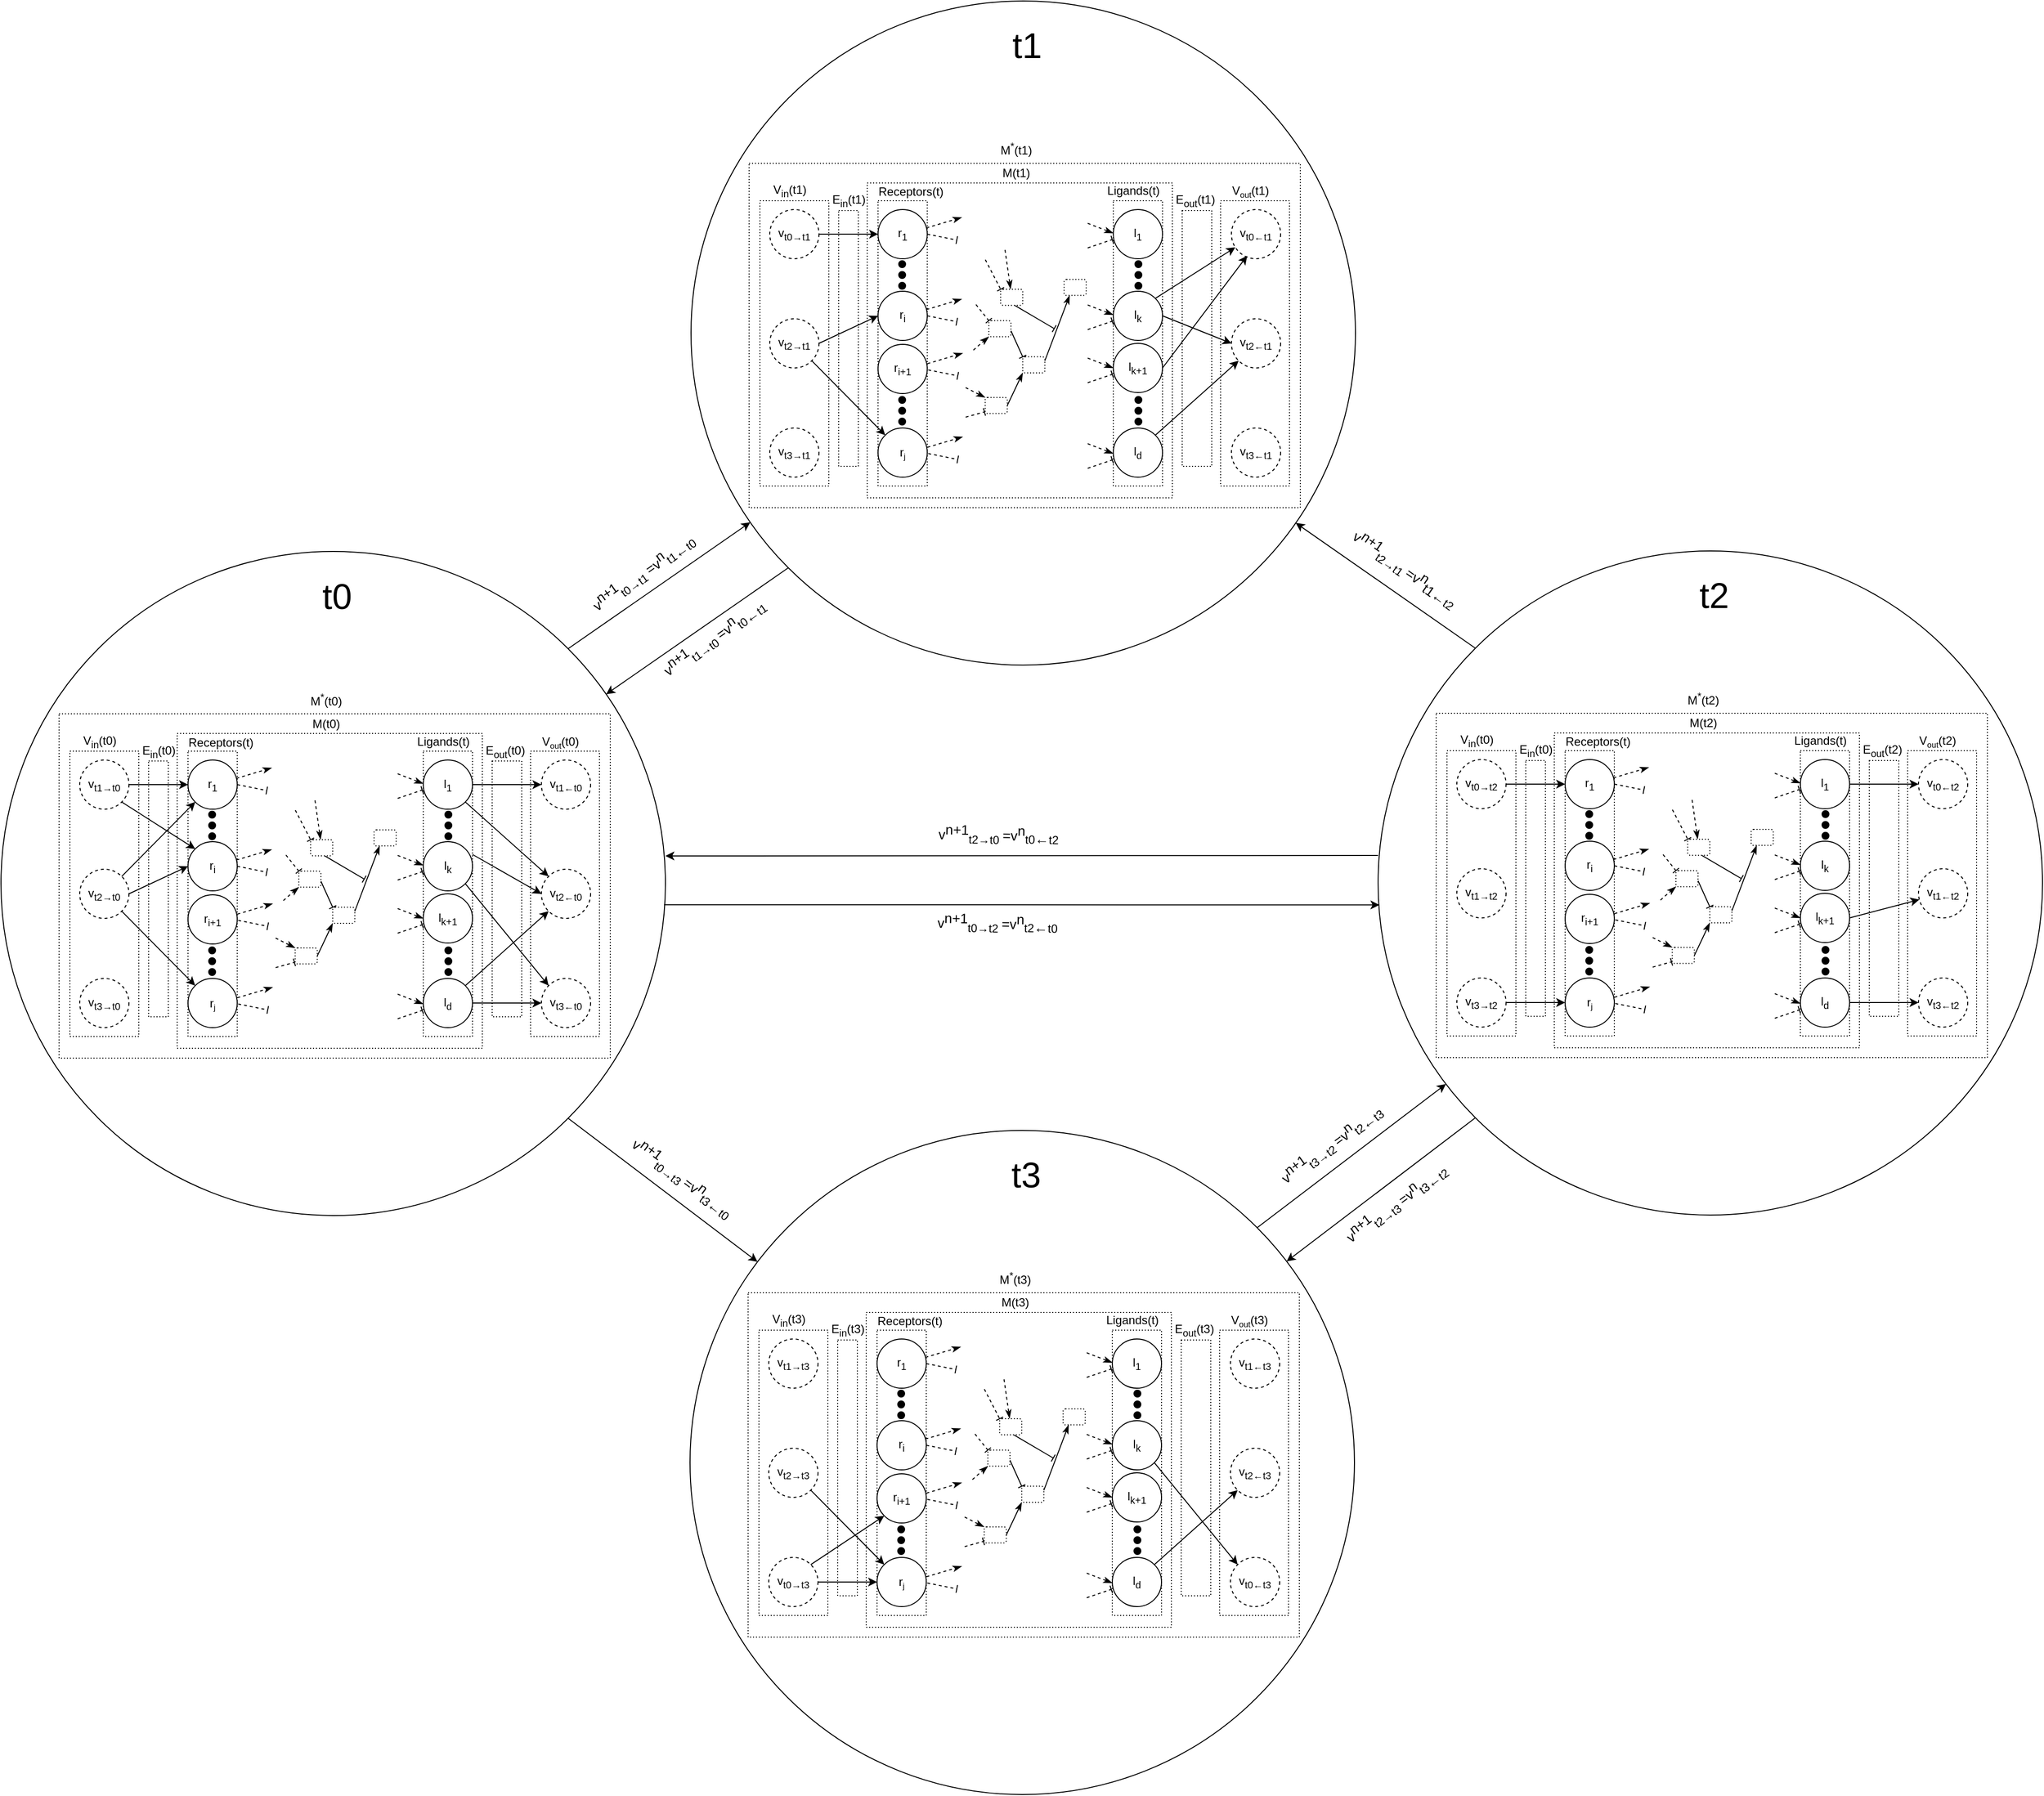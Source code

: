 <mxfile version="20.8.5" type="github">
  <diagram id="PELnM6I8zMOkpGncSnQj" name="Pagina-1">
    <mxGraphModel dx="1433" dy="800" grid="1" gridSize="10" guides="1" tooltips="1" connect="1" arrows="1" fold="1" page="1" pageScale="1" pageWidth="827" pageHeight="1169" math="0" shadow="0">
      <root>
        <mxCell id="0" />
        <mxCell id="1" parent="0" />
        <mxCell id="66mWaM6eEmOpCAhljK_r-392" value="" style="rounded=0;whiteSpace=wrap;html=1;fillColor=none;dashed=1;dashPattern=1 2;" parent="1" vertex="1">
          <mxGeometry x="1604" y="234" width="30" height="260" as="geometry" />
        </mxCell>
        <mxCell id="66mWaM6eEmOpCAhljK_r-442" style="edgeStyle=none;rounded=0;orthogonalLoop=1;jettySize=auto;html=1;exitX=1;exitY=0;exitDx=0;exitDy=0;fontSize=36;" parent="1" source="Lb5HWGm_DYKcfEpjaOFK-197" target="66mWaM6eEmOpCAhljK_r-354" edge="1">
          <mxGeometry relative="1" as="geometry" />
        </mxCell>
        <mxCell id="66mWaM6eEmOpCAhljK_r-446" style="edgeStyle=none;rounded=0;orthogonalLoop=1;jettySize=auto;html=1;exitX=1;exitY=1;exitDx=0;exitDy=0;fontSize=36;" parent="1" source="Lb5HWGm_DYKcfEpjaOFK-197" target="66mWaM6eEmOpCAhljK_r-266" edge="1">
          <mxGeometry relative="1" as="geometry" />
        </mxCell>
        <mxCell id="Lb5HWGm_DYKcfEpjaOFK-197" value="" style="ellipse;whiteSpace=wrap;html=1;aspect=fixed;fillColor=none;" parent="1" vertex="1">
          <mxGeometry x="404" y="580.5" width="675" height="675" as="geometry" />
        </mxCell>
        <mxCell id="Lb5HWGm_DYKcfEpjaOFK-109" value="" style="rounded=0;whiteSpace=wrap;html=1;fillColor=none;dashed=1;dashPattern=1 2;" parent="1" vertex="1">
          <mxGeometry x="833" y="783.5" width="50" height="290" as="geometry" />
        </mxCell>
        <mxCell id="Lb5HWGm_DYKcfEpjaOFK-110" value="" style="rounded=0;whiteSpace=wrap;html=1;fillColor=none;dashed=1;dashPattern=1 2;" parent="1" vertex="1">
          <mxGeometry x="594" y="783.5" width="50" height="290" as="geometry" />
        </mxCell>
        <mxCell id="Lb5HWGm_DYKcfEpjaOFK-111" value="" style="rounded=0;whiteSpace=wrap;html=1;fillColor=none;dashed=1;dashPattern=1 2;" parent="1" vertex="1">
          <mxGeometry x="463" y="745.5" width="560" height="350" as="geometry" />
        </mxCell>
        <mxCell id="Lb5HWGm_DYKcfEpjaOFK-112" value="" style="rounded=0;whiteSpace=wrap;html=1;fillColor=none;dashed=1;dashPattern=1 2;" parent="1" vertex="1">
          <mxGeometry x="583" y="765.5" width="310" height="320" as="geometry" />
        </mxCell>
        <mxCell id="Lb5HWGm_DYKcfEpjaOFK-113" value="" style="rounded=0;whiteSpace=wrap;html=1;fillColor=none;dashed=1;dashPattern=1 2;" parent="1" vertex="1">
          <mxGeometry x="942" y="783.5" width="70" height="290" as="geometry" />
        </mxCell>
        <mxCell id="Lb5HWGm_DYKcfEpjaOFK-114" value="" style="rounded=0;whiteSpace=wrap;html=1;fillColor=none;dashed=1;dashPattern=1 2;" parent="1" vertex="1">
          <mxGeometry x="474" y="783.5" width="70" height="290" as="geometry" />
        </mxCell>
        <mxCell id="Lb5HWGm_DYKcfEpjaOFK-115" style="rounded=0;orthogonalLoop=1;jettySize=auto;html=1;exitX=1;exitY=0.5;exitDx=0;exitDy=0;entryX=0;entryY=0.5;entryDx=0;entryDy=0;" parent="1" source="Lb5HWGm_DYKcfEpjaOFK-118" target="Lb5HWGm_DYKcfEpjaOFK-119" edge="1">
          <mxGeometry relative="1" as="geometry" />
        </mxCell>
        <mxCell id="Lb5HWGm_DYKcfEpjaOFK-116" style="edgeStyle=none;rounded=0;orthogonalLoop=1;jettySize=auto;html=1;exitX=1;exitY=0;exitDx=0;exitDy=0;entryX=0;entryY=1;entryDx=0;entryDy=0;" parent="1" source="Lb5HWGm_DYKcfEpjaOFK-118" target="Lb5HWGm_DYKcfEpjaOFK-127" edge="1">
          <mxGeometry relative="1" as="geometry" />
        </mxCell>
        <mxCell id="Lb5HWGm_DYKcfEpjaOFK-117" style="edgeStyle=none;rounded=0;orthogonalLoop=1;jettySize=auto;html=1;exitX=1;exitY=1;exitDx=0;exitDy=0;entryX=0;entryY=0;entryDx=0;entryDy=0;" parent="1" source="Lb5HWGm_DYKcfEpjaOFK-118" target="Lb5HWGm_DYKcfEpjaOFK-130" edge="1">
          <mxGeometry relative="1" as="geometry" />
        </mxCell>
        <mxCell id="Lb5HWGm_DYKcfEpjaOFK-118" value="v&lt;sub&gt;t2&lt;span style=&quot;font-size: 10px;&quot;&gt;→t0&lt;/span&gt;&lt;/sub&gt;" style="ellipse;whiteSpace=wrap;html=1;aspect=fixed;fillColor=none;dashed=1;" parent="1" vertex="1">
          <mxGeometry x="484" y="903.5" width="50" height="50" as="geometry" />
        </mxCell>
        <mxCell id="Lb5HWGm_DYKcfEpjaOFK-119" value="r&lt;sub&gt;i&lt;/sub&gt;" style="ellipse;whiteSpace=wrap;html=1;aspect=fixed;fillColor=none;" parent="1" vertex="1">
          <mxGeometry x="594" y="875.5" width="50" height="50" as="geometry" />
        </mxCell>
        <mxCell id="Lb5HWGm_DYKcfEpjaOFK-120" value="v&lt;sub&gt;t2&lt;span style=&quot;font-size: 10px;&quot;&gt;←t0&lt;/span&gt;&lt;/sub&gt;" style="ellipse;whiteSpace=wrap;html=1;aspect=fixed;fillColor=none;dashed=1;" parent="1" vertex="1">
          <mxGeometry x="953" y="903.5" width="50" height="50" as="geometry" />
        </mxCell>
        <mxCell id="Lb5HWGm_DYKcfEpjaOFK-121" value="" style="endArrow=classic;html=1;rounded=0;entryX=0;entryY=0.5;entryDx=0;entryDy=0;" parent="1" target="Lb5HWGm_DYKcfEpjaOFK-120" edge="1">
          <mxGeometry width="50" height="50" relative="1" as="geometry">
            <mxPoint x="883" y="888.5" as="sourcePoint" />
            <mxPoint x="863" y="883.5" as="targetPoint" />
          </mxGeometry>
        </mxCell>
        <mxCell id="Lb5HWGm_DYKcfEpjaOFK-122" style="edgeStyle=none;rounded=0;orthogonalLoop=1;jettySize=auto;html=1;exitX=1;exitY=1;exitDx=0;exitDy=0;entryX=0;entryY=0;entryDx=0;entryDy=0;" parent="1" source="Lb5HWGm_DYKcfEpjaOFK-123" target="Lb5HWGm_DYKcfEpjaOFK-135" edge="1">
          <mxGeometry relative="1" as="geometry" />
        </mxCell>
        <mxCell id="Lb5HWGm_DYKcfEpjaOFK-123" value="l&lt;sub&gt;k&lt;/sub&gt;" style="ellipse;whiteSpace=wrap;html=1;aspect=fixed;fillColor=none;" parent="1" vertex="1">
          <mxGeometry x="833" y="875.5" width="50" height="50" as="geometry" />
        </mxCell>
        <mxCell id="Lb5HWGm_DYKcfEpjaOFK-124" style="rounded=0;orthogonalLoop=1;jettySize=auto;html=1;exitX=1;exitY=0.5;exitDx=0;exitDy=0;entryX=0;entryY=0.5;entryDx=0;entryDy=0;" parent="1" source="Lb5HWGm_DYKcfEpjaOFK-126" target="Lb5HWGm_DYKcfEpjaOFK-127" edge="1">
          <mxGeometry relative="1" as="geometry" />
        </mxCell>
        <mxCell id="Lb5HWGm_DYKcfEpjaOFK-125" style="edgeStyle=none;rounded=0;orthogonalLoop=1;jettySize=auto;html=1;exitX=1;exitY=1;exitDx=0;exitDy=0;entryX=0;entryY=0;entryDx=0;entryDy=0;" parent="1" source="Lb5HWGm_DYKcfEpjaOFK-126" target="Lb5HWGm_DYKcfEpjaOFK-119" edge="1">
          <mxGeometry relative="1" as="geometry" />
        </mxCell>
        <mxCell id="Lb5HWGm_DYKcfEpjaOFK-126" value="&lt;span style=&quot;font-size: 12px;&quot;&gt;v&lt;/span&gt;&lt;sub&gt;t1&lt;span style=&quot;font-size: 10px;&quot;&gt;→t0&lt;/span&gt;&lt;/sub&gt;" style="ellipse;whiteSpace=wrap;html=1;aspect=fixed;fillColor=none;dashed=1;" parent="1" vertex="1">
          <mxGeometry x="484" y="792.5" width="50" height="50" as="geometry" />
        </mxCell>
        <mxCell id="Lb5HWGm_DYKcfEpjaOFK-127" value="r&lt;sub&gt;1&lt;/sub&gt;" style="ellipse;whiteSpace=wrap;html=1;aspect=fixed;fillColor=none;" parent="1" vertex="1">
          <mxGeometry x="594" y="792.5" width="50" height="50" as="geometry" />
        </mxCell>
        <mxCell id="Lb5HWGm_DYKcfEpjaOFK-129" value="v&lt;sub&gt;t3&lt;span style=&quot;font-size: 10px;&quot;&gt;→t0&lt;/span&gt;&lt;/sub&gt;" style="ellipse;whiteSpace=wrap;html=1;aspect=fixed;fillColor=none;dashed=1;" parent="1" vertex="1">
          <mxGeometry x="484" y="1014.5" width="50" height="50" as="geometry" />
        </mxCell>
        <mxCell id="Lb5HWGm_DYKcfEpjaOFK-130" value="r&lt;span style=&quot;font-size: 10px;&quot;&gt;&lt;sub&gt;j&lt;/sub&gt;&lt;/span&gt;" style="ellipse;whiteSpace=wrap;html=1;aspect=fixed;fillColor=none;" parent="1" vertex="1">
          <mxGeometry x="594" y="1014.5" width="50" height="50" as="geometry" />
        </mxCell>
        <mxCell id="Lb5HWGm_DYKcfEpjaOFK-131" value="v&lt;sub&gt;t1&lt;span style=&quot;font-size: 10px;&quot;&gt;←t0&lt;/span&gt;&lt;/sub&gt;" style="ellipse;whiteSpace=wrap;html=1;aspect=fixed;fillColor=none;dashed=1;" parent="1" vertex="1">
          <mxGeometry x="953" y="792.5" width="50" height="50" as="geometry" />
        </mxCell>
        <mxCell id="Lb5HWGm_DYKcfEpjaOFK-132" value="" style="endArrow=classic;html=1;rounded=0;entryX=0;entryY=0.5;entryDx=0;entryDy=0;" parent="1" target="Lb5HWGm_DYKcfEpjaOFK-131" edge="1">
          <mxGeometry width="50" height="50" relative="1" as="geometry">
            <mxPoint x="883" y="817.5" as="sourcePoint" />
            <mxPoint x="863" y="812.5" as="targetPoint" />
          </mxGeometry>
        </mxCell>
        <mxCell id="Lb5HWGm_DYKcfEpjaOFK-133" style="edgeStyle=none;rounded=0;orthogonalLoop=1;jettySize=auto;html=1;exitX=1;exitY=1;exitDx=0;exitDy=0;entryX=0;entryY=0;entryDx=0;entryDy=0;" parent="1" source="Lb5HWGm_DYKcfEpjaOFK-134" target="Lb5HWGm_DYKcfEpjaOFK-120" edge="1">
          <mxGeometry relative="1" as="geometry" />
        </mxCell>
        <mxCell id="Lb5HWGm_DYKcfEpjaOFK-134" value="l&lt;sub&gt;1&lt;/sub&gt;" style="ellipse;whiteSpace=wrap;html=1;aspect=fixed;fillColor=none;" parent="1" vertex="1">
          <mxGeometry x="833" y="792.5" width="50" height="50" as="geometry" />
        </mxCell>
        <mxCell id="Lb5HWGm_DYKcfEpjaOFK-135" value="v&lt;sub&gt;t3&lt;span style=&quot;font-size: 10px;&quot;&gt;←t0&lt;/span&gt;&lt;/sub&gt;" style="ellipse;whiteSpace=wrap;html=1;aspect=fixed;fillColor=none;dashed=1;" parent="1" vertex="1">
          <mxGeometry x="953" y="1014.5" width="50" height="50" as="geometry" />
        </mxCell>
        <mxCell id="Lb5HWGm_DYKcfEpjaOFK-136" value="" style="endArrow=classic;html=1;rounded=0;entryX=0;entryY=0.5;entryDx=0;entryDy=0;exitX=1;exitY=0.5;exitDx=0;exitDy=0;" parent="1" source="Lb5HWGm_DYKcfEpjaOFK-138" target="Lb5HWGm_DYKcfEpjaOFK-135" edge="1">
          <mxGeometry width="50" height="50" relative="1" as="geometry">
            <mxPoint x="883" y="958.5" as="sourcePoint" />
            <mxPoint x="863" y="953.5" as="targetPoint" />
          </mxGeometry>
        </mxCell>
        <mxCell id="Lb5HWGm_DYKcfEpjaOFK-137" style="edgeStyle=none;rounded=0;orthogonalLoop=1;jettySize=auto;html=1;exitX=1;exitY=0;exitDx=0;exitDy=0;entryX=0;entryY=1;entryDx=0;entryDy=0;" parent="1" source="Lb5HWGm_DYKcfEpjaOFK-138" target="Lb5HWGm_DYKcfEpjaOFK-120" edge="1">
          <mxGeometry relative="1" as="geometry" />
        </mxCell>
        <mxCell id="Lb5HWGm_DYKcfEpjaOFK-138" value="l&lt;sub&gt;d&lt;/sub&gt;" style="ellipse;whiteSpace=wrap;html=1;aspect=fixed;fillColor=none;" parent="1" vertex="1">
          <mxGeometry x="833" y="1014.5" width="50" height="50" as="geometry" />
        </mxCell>
        <mxCell id="Lb5HWGm_DYKcfEpjaOFK-139" value="V&lt;sub&gt;in&lt;/sub&gt;(t0)" style="text;html=1;align=center;verticalAlign=middle;resizable=0;points=[];autosize=1;strokeColor=none;fillColor=none;" parent="1" vertex="1">
          <mxGeometry x="474" y="758.5" width="60" height="30" as="geometry" />
        </mxCell>
        <mxCell id="Lb5HWGm_DYKcfEpjaOFK-140" value="V&lt;span style=&quot;font-size: 10px;&quot;&gt;&lt;sub&gt;out&lt;/sub&gt;&lt;/span&gt;(t0)" style="text;html=1;align=center;verticalAlign=middle;resizable=0;points=[];autosize=1;strokeColor=none;fillColor=none;" parent="1" vertex="1">
          <mxGeometry x="942" y="758.5" width="60" height="30" as="geometry" />
        </mxCell>
        <mxCell id="Lb5HWGm_DYKcfEpjaOFK-141" value="M(t0)" style="text;html=1;align=center;verticalAlign=middle;resizable=0;points=[];autosize=1;strokeColor=none;fillColor=none;rotation=0;" parent="1" vertex="1">
          <mxGeometry x="709" y="740.5" width="50" height="30" as="geometry" />
        </mxCell>
        <mxCell id="Lb5HWGm_DYKcfEpjaOFK-142" value="E&lt;sub&gt;in&lt;/sub&gt;(t0)" style="text;html=1;align=center;verticalAlign=middle;resizable=0;points=[];autosize=1;strokeColor=none;fillColor=none;" parent="1" vertex="1">
          <mxGeometry x="534" y="768.5" width="60" height="30" as="geometry" />
        </mxCell>
        <mxCell id="Lb5HWGm_DYKcfEpjaOFK-143" value="E&lt;sub&gt;out&lt;/sub&gt;(t0)" style="text;html=1;align=center;verticalAlign=middle;resizable=0;points=[];autosize=1;strokeColor=none;fillColor=none;" parent="1" vertex="1">
          <mxGeometry x="886" y="768.5" width="60" height="30" as="geometry" />
        </mxCell>
        <mxCell id="Lb5HWGm_DYKcfEpjaOFK-144" value="M&lt;sup&gt;*&lt;/sup&gt;(t0)" style="text;html=1;align=center;verticalAlign=middle;resizable=0;points=[];autosize=1;strokeColor=none;fillColor=none;" parent="1" vertex="1">
          <mxGeometry x="704" y="715.5" width="60" height="30" as="geometry" />
        </mxCell>
        <mxCell id="Lb5HWGm_DYKcfEpjaOFK-145" value="" style="rounded=0;whiteSpace=wrap;html=1;fillColor=none;dashed=1;dashPattern=1 2;" parent="1" vertex="1">
          <mxGeometry x="554" y="793.5" width="20" height="260" as="geometry" />
        </mxCell>
        <mxCell id="Lb5HWGm_DYKcfEpjaOFK-146" value="" style="rounded=0;whiteSpace=wrap;html=1;fillColor=none;dashed=1;dashPattern=1 2;" parent="1" vertex="1">
          <mxGeometry x="903" y="793.5" width="30" height="260" as="geometry" />
        </mxCell>
        <mxCell id="Lb5HWGm_DYKcfEpjaOFK-147" value="" style="ellipse;whiteSpace=wrap;html=1;aspect=fixed;fillColor=#000000;rotation=90;" parent="1" vertex="1">
          <mxGeometry x="615" y="844.5" width="7" height="7" as="geometry" />
        </mxCell>
        <mxCell id="Lb5HWGm_DYKcfEpjaOFK-148" value="" style="ellipse;whiteSpace=wrap;html=1;aspect=fixed;fillColor=#000000;rotation=90;" parent="1" vertex="1">
          <mxGeometry x="615" y="855.5" width="7" height="7" as="geometry" />
        </mxCell>
        <mxCell id="Lb5HWGm_DYKcfEpjaOFK-149" value="" style="ellipse;whiteSpace=wrap;html=1;aspect=fixed;fillColor=#000000;rotation=90;" parent="1" vertex="1">
          <mxGeometry x="615" y="866.5" width="7" height="7" as="geometry" />
        </mxCell>
        <mxCell id="Lb5HWGm_DYKcfEpjaOFK-150" value="r&lt;sub&gt;i+1&lt;/sub&gt;" style="ellipse;whiteSpace=wrap;html=1;aspect=fixed;fillColor=none;" parent="1" vertex="1">
          <mxGeometry x="594" y="929.5" width="50" height="50" as="geometry" />
        </mxCell>
        <mxCell id="Lb5HWGm_DYKcfEpjaOFK-151" value="" style="ellipse;whiteSpace=wrap;html=1;aspect=fixed;fillColor=#000000;rotation=90;" parent="1" vertex="1">
          <mxGeometry x="615" y="982.5" width="7" height="7" as="geometry" />
        </mxCell>
        <mxCell id="Lb5HWGm_DYKcfEpjaOFK-152" value="" style="ellipse;whiteSpace=wrap;html=1;aspect=fixed;fillColor=#000000;rotation=90;" parent="1" vertex="1">
          <mxGeometry x="615" y="993.5" width="7" height="7" as="geometry" />
        </mxCell>
        <mxCell id="Lb5HWGm_DYKcfEpjaOFK-153" value="" style="ellipse;whiteSpace=wrap;html=1;aspect=fixed;fillColor=#000000;rotation=90;" parent="1" vertex="1">
          <mxGeometry x="615" y="1004.5" width="7" height="7" as="geometry" />
        </mxCell>
        <mxCell id="Lb5HWGm_DYKcfEpjaOFK-154" value="" style="ellipse;whiteSpace=wrap;html=1;aspect=fixed;fillColor=#000000;rotation=90;" parent="1" vertex="1">
          <mxGeometry x="855" y="844.5" width="7" height="7" as="geometry" />
        </mxCell>
        <mxCell id="Lb5HWGm_DYKcfEpjaOFK-155" value="" style="ellipse;whiteSpace=wrap;html=1;aspect=fixed;fillColor=#000000;rotation=90;" parent="1" vertex="1">
          <mxGeometry x="855" y="855.5" width="7" height="7" as="geometry" />
        </mxCell>
        <mxCell id="Lb5HWGm_DYKcfEpjaOFK-156" value="" style="ellipse;whiteSpace=wrap;html=1;aspect=fixed;fillColor=#000000;rotation=90;" parent="1" vertex="1">
          <mxGeometry x="855" y="866.5" width="7" height="7" as="geometry" />
        </mxCell>
        <mxCell id="Lb5HWGm_DYKcfEpjaOFK-157" value="" style="ellipse;whiteSpace=wrap;html=1;aspect=fixed;fillColor=#000000;rotation=90;" parent="1" vertex="1">
          <mxGeometry x="855" y="982.5" width="7" height="7" as="geometry" />
        </mxCell>
        <mxCell id="Lb5HWGm_DYKcfEpjaOFK-158" value="" style="ellipse;whiteSpace=wrap;html=1;aspect=fixed;fillColor=#000000;rotation=90;" parent="1" vertex="1">
          <mxGeometry x="855" y="993.5" width="7" height="7" as="geometry" />
        </mxCell>
        <mxCell id="Lb5HWGm_DYKcfEpjaOFK-159" value="" style="ellipse;whiteSpace=wrap;html=1;aspect=fixed;fillColor=#000000;rotation=90;" parent="1" vertex="1">
          <mxGeometry x="855" y="1004.5" width="7" height="7" as="geometry" />
        </mxCell>
        <mxCell id="Lb5HWGm_DYKcfEpjaOFK-160" value="l&lt;sub&gt;k+1&lt;/sub&gt;" style="ellipse;whiteSpace=wrap;html=1;aspect=fixed;fillColor=none;" parent="1" vertex="1">
          <mxGeometry x="833" y="928.5" width="50" height="50" as="geometry" />
        </mxCell>
        <mxCell id="Lb5HWGm_DYKcfEpjaOFK-161" value="Receptors(t)" style="text;html=1;align=center;verticalAlign=middle;resizable=0;points=[];autosize=1;strokeColor=none;fillColor=none;" parent="1" vertex="1">
          <mxGeometry x="582" y="759.5" width="90" height="30" as="geometry" />
        </mxCell>
        <mxCell id="Lb5HWGm_DYKcfEpjaOFK-162" value="Ligands(t)" style="text;html=1;align=center;verticalAlign=middle;resizable=0;points=[];autosize=1;strokeColor=none;fillColor=none;" parent="1" vertex="1">
          <mxGeometry x="813" y="758.5" width="80" height="30" as="geometry" />
        </mxCell>
        <mxCell id="Lb5HWGm_DYKcfEpjaOFK-163" value="" style="group;dashed=1;dashPattern=1 2;fillColor=none;" parent="1" vertex="1" connectable="0">
          <mxGeometry x="686" y="875.5" width="116" height="90" as="geometry" />
        </mxCell>
        <mxCell id="Lb5HWGm_DYKcfEpjaOFK-164" style="edgeStyle=none;rounded=0;orthogonalLoop=1;jettySize=auto;html=1;exitX=0.65;exitY=1.017;exitDx=0;exitDy=0;endArrow=baseDash;endFill=0;exitPerimeter=0;" parent="Lb5HWGm_DYKcfEpjaOFK-163" source="Lb5HWGm_DYKcfEpjaOFK-176" edge="1">
          <mxGeometry relative="1" as="geometry">
            <mxPoint x="87" y="38" as="targetPoint" />
            <mxPoint x="76.71" y="38.066" as="sourcePoint" />
          </mxGeometry>
        </mxCell>
        <mxCell id="Lb5HWGm_DYKcfEpjaOFK-165" value="" style="rounded=1;whiteSpace=wrap;html=1;dashed=1;dashPattern=1 2;fillColor=none;" parent="Lb5HWGm_DYKcfEpjaOFK-163" vertex="1">
          <mxGeometry x="96.998" y="-12.003" width="22.452" height="16.314" as="geometry" />
        </mxCell>
        <mxCell id="Lb5HWGm_DYKcfEpjaOFK-166" value="" style="rounded=1;whiteSpace=wrap;html=1;dashed=1;dashPattern=1 2;fillColor=none;" parent="Lb5HWGm_DYKcfEpjaOFK-163" vertex="1">
          <mxGeometry x="55.006" y="66.662" width="22.452" height="16.314" as="geometry" />
        </mxCell>
        <mxCell id="Lb5HWGm_DYKcfEpjaOFK-167" style="edgeStyle=none;rounded=0;orthogonalLoop=1;jettySize=auto;html=1;exitX=1;exitY=0.25;exitDx=0;exitDy=0;entryX=0.25;entryY=1;entryDx=0;entryDy=0;endArrow=classicThin;endFill=1;" parent="Lb5HWGm_DYKcfEpjaOFK-163" source="Lb5HWGm_DYKcfEpjaOFK-166" target="Lb5HWGm_DYKcfEpjaOFK-165" edge="1">
          <mxGeometry relative="1" as="geometry">
            <mxPoint x="72.968" y="59.819" as="sourcePoint" />
            <mxPoint x="92.426" y="43.244" as="targetPoint" />
          </mxGeometry>
        </mxCell>
        <mxCell id="Lb5HWGm_DYKcfEpjaOFK-168" value="" style="rounded=1;whiteSpace=wrap;html=1;dashed=1;dashPattern=1 2;fillColor=none;" parent="Lb5HWGm_DYKcfEpjaOFK-163" vertex="1">
          <mxGeometry x="20.581" y="29.909" width="22.452" height="16.314" as="geometry" />
        </mxCell>
        <mxCell id="Lb5HWGm_DYKcfEpjaOFK-169" style="rounded=0;orthogonalLoop=1;jettySize=auto;html=1;exitX=1;exitY=0.633;exitDx=0;exitDy=0;entryX=0;entryY=0;entryDx=0;entryDy=0;endArrow=baseDash;endFill=0;exitPerimeter=0;" parent="Lb5HWGm_DYKcfEpjaOFK-163" source="Lb5HWGm_DYKcfEpjaOFK-168" target="Lb5HWGm_DYKcfEpjaOFK-166" edge="1">
          <mxGeometry relative="1" as="geometry">
            <mxPoint x="58" y="54.381" as="targetPoint" />
            <mxPoint x="42.711" y="40.319" as="sourcePoint" />
          </mxGeometry>
        </mxCell>
        <mxCell id="Lb5HWGm_DYKcfEpjaOFK-170" style="rounded=0;orthogonalLoop=1;jettySize=auto;html=1;entryX=0;entryY=0;entryDx=0;entryDy=0;endArrow=baseDash;endFill=0;dashed=1;" parent="Lb5HWGm_DYKcfEpjaOFK-163" target="Lb5HWGm_DYKcfEpjaOFK-176" edge="1">
          <mxGeometry relative="1" as="geometry">
            <mxPoint x="56.877" y="54.381" as="targetPoint" />
            <mxPoint x="17" y="-32" as="sourcePoint" />
          </mxGeometry>
        </mxCell>
        <mxCell id="Lb5HWGm_DYKcfEpjaOFK-171" style="rounded=0;orthogonalLoop=1;jettySize=auto;html=1;entryX=0;entryY=0;entryDx=0;entryDy=0;endArrow=baseDash;endFill=0;dashed=1;" parent="Lb5HWGm_DYKcfEpjaOFK-163" target="Lb5HWGm_DYKcfEpjaOFK-168" edge="1">
          <mxGeometry relative="1" as="geometry">
            <mxPoint x="63.613" y="24.471" as="targetPoint" />
            <mxPoint x="7.484" y="13.595" as="sourcePoint" />
          </mxGeometry>
        </mxCell>
        <mxCell id="Lb5HWGm_DYKcfEpjaOFK-172" style="rounded=0;orthogonalLoop=1;jettySize=auto;html=1;endArrow=baseDash;endFill=0;dashed=1;entryX=-0.033;entryY=0.9;entryDx=0;entryDy=0;entryPerimeter=0;" parent="Lb5HWGm_DYKcfEpjaOFK-163" target="Lb5HWGm_DYKcfEpjaOFK-193" edge="1">
          <mxGeometry relative="1" as="geometry">
            <mxPoint x="14.968" y="84.29" as="targetPoint" />
            <mxPoint x="-3" y="128" as="sourcePoint" />
          </mxGeometry>
        </mxCell>
        <mxCell id="Lb5HWGm_DYKcfEpjaOFK-173" style="edgeStyle=none;rounded=0;orthogonalLoop=1;jettySize=auto;html=1;exitX=1;exitY=0.5;exitDx=0;exitDy=0;entryX=0;entryY=1;entryDx=0;entryDy=0;endArrow=classicThin;endFill=1;dashed=1;" parent="Lb5HWGm_DYKcfEpjaOFK-163" edge="1">
          <mxGeometry relative="1" as="geometry">
            <mxPoint x="4.865" y="59.819" as="sourcePoint" />
            <mxPoint x="20.581" y="46.224" as="targetPoint" />
          </mxGeometry>
        </mxCell>
        <mxCell id="Lb5HWGm_DYKcfEpjaOFK-174" style="edgeStyle=none;rounded=0;orthogonalLoop=1;jettySize=auto;html=1;entryX=0;entryY=0;entryDx=0;entryDy=0;endArrow=classicThin;endFill=1;dashed=1;" parent="Lb5HWGm_DYKcfEpjaOFK-163" target="Lb5HWGm_DYKcfEpjaOFK-193" edge="1">
          <mxGeometry relative="1" as="geometry">
            <mxPoint x="-3" y="98" as="sourcePoint" />
            <mxPoint x="16.839" y="74.773" as="targetPoint" />
          </mxGeometry>
        </mxCell>
        <mxCell id="Lb5HWGm_DYKcfEpjaOFK-175" style="edgeStyle=none;rounded=0;orthogonalLoop=1;jettySize=auto;html=1;entryX=0.45;entryY=-0.017;entryDx=0;entryDy=0;endArrow=classicThin;endFill=1;dashed=1;entryPerimeter=0;" parent="Lb5HWGm_DYKcfEpjaOFK-163" target="Lb5HWGm_DYKcfEpjaOFK-176" edge="1">
          <mxGeometry relative="1" as="geometry">
            <mxPoint x="37" y="-42" as="sourcePoint" />
            <mxPoint x="18.71" y="77.492" as="targetPoint" />
          </mxGeometry>
        </mxCell>
        <mxCell id="Lb5HWGm_DYKcfEpjaOFK-176" value="" style="rounded=1;whiteSpace=wrap;html=1;dashed=1;dashPattern=1 2;fillColor=none;" parent="Lb5HWGm_DYKcfEpjaOFK-163" vertex="1">
          <mxGeometry x="32.552" y="-1.998" width="22.452" height="16.314" as="geometry" />
        </mxCell>
        <mxCell id="Lb5HWGm_DYKcfEpjaOFK-177" style="edgeStyle=none;rounded=0;orthogonalLoop=1;jettySize=auto;html=1;endArrow=baseDash;endFill=0;dashed=1;exitX=1;exitY=0.5;exitDx=0;exitDy=0;" parent="1" source="Lb5HWGm_DYKcfEpjaOFK-127" edge="1">
          <mxGeometry relative="1" as="geometry">
            <mxPoint x="674" y="823.5" as="targetPoint" />
            <mxPoint x="654" y="823.5" as="sourcePoint" />
          </mxGeometry>
        </mxCell>
        <mxCell id="Lb5HWGm_DYKcfEpjaOFK-178" style="edgeStyle=none;rounded=0;orthogonalLoop=1;jettySize=auto;html=1;exitX=0.983;exitY=0.373;exitDx=0;exitDy=0;dashed=1;endArrow=classicThin;endFill=1;exitPerimeter=0;" parent="1" source="Lb5HWGm_DYKcfEpjaOFK-127" edge="1">
          <mxGeometry relative="1" as="geometry">
            <mxPoint x="679" y="800.5" as="targetPoint" />
            <mxPoint x="647" y="810.922" as="sourcePoint" />
          </mxGeometry>
        </mxCell>
        <mxCell id="Lb5HWGm_DYKcfEpjaOFK-179" style="edgeStyle=none;rounded=0;orthogonalLoop=1;jettySize=auto;html=1;endArrow=baseDash;endFill=0;dashed=1;exitX=1;exitY=0.5;exitDx=0;exitDy=0;" parent="1" edge="1">
          <mxGeometry relative="1" as="geometry">
            <mxPoint x="674" y="906.5" as="targetPoint" />
            <mxPoint x="644.0" y="900.5" as="sourcePoint" />
          </mxGeometry>
        </mxCell>
        <mxCell id="Lb5HWGm_DYKcfEpjaOFK-180" style="edgeStyle=none;rounded=0;orthogonalLoop=1;jettySize=auto;html=1;exitX=0.983;exitY=0.373;exitDx=0;exitDy=0;dashed=1;endArrow=classicThin;endFill=1;exitPerimeter=0;" parent="1" edge="1">
          <mxGeometry relative="1" as="geometry">
            <mxPoint x="679" y="883.5" as="targetPoint" />
            <mxPoint x="643.15" y="894.15" as="sourcePoint" />
          </mxGeometry>
        </mxCell>
        <mxCell id="Lb5HWGm_DYKcfEpjaOFK-181" style="edgeStyle=none;rounded=0;orthogonalLoop=1;jettySize=auto;html=1;endArrow=baseDash;endFill=0;dashed=1;exitX=1;exitY=0.5;exitDx=0;exitDy=0;" parent="1" edge="1">
          <mxGeometry relative="1" as="geometry">
            <mxPoint x="675" y="961.5" as="targetPoint" />
            <mxPoint x="645.0" y="955.5" as="sourcePoint" />
          </mxGeometry>
        </mxCell>
        <mxCell id="Lb5HWGm_DYKcfEpjaOFK-182" style="edgeStyle=none;rounded=0;orthogonalLoop=1;jettySize=auto;html=1;exitX=0.983;exitY=0.373;exitDx=0;exitDy=0;dashed=1;endArrow=classicThin;endFill=1;exitPerimeter=0;" parent="1" edge="1">
          <mxGeometry relative="1" as="geometry">
            <mxPoint x="680" y="938.5" as="targetPoint" />
            <mxPoint x="644.15" y="949.15" as="sourcePoint" />
          </mxGeometry>
        </mxCell>
        <mxCell id="Lb5HWGm_DYKcfEpjaOFK-183" style="edgeStyle=none;rounded=0;orthogonalLoop=1;jettySize=auto;html=1;endArrow=baseDash;endFill=0;dashed=1;exitX=1;exitY=0.5;exitDx=0;exitDy=0;" parent="1" edge="1">
          <mxGeometry relative="1" as="geometry">
            <mxPoint x="675" y="1046.5" as="targetPoint" />
            <mxPoint x="645.0" y="1040.5" as="sourcePoint" />
          </mxGeometry>
        </mxCell>
        <mxCell id="Lb5HWGm_DYKcfEpjaOFK-184" style="edgeStyle=none;rounded=0;orthogonalLoop=1;jettySize=auto;html=1;exitX=0.983;exitY=0.373;exitDx=0;exitDy=0;dashed=1;endArrow=classicThin;endFill=1;exitPerimeter=0;" parent="1" edge="1">
          <mxGeometry relative="1" as="geometry">
            <mxPoint x="680" y="1023.5" as="targetPoint" />
            <mxPoint x="644.15" y="1034.15" as="sourcePoint" />
          </mxGeometry>
        </mxCell>
        <mxCell id="Lb5HWGm_DYKcfEpjaOFK-185" style="edgeStyle=none;rounded=0;orthogonalLoop=1;jettySize=auto;html=1;endArrow=baseDash;endFill=0;dashed=1;entryX=-0.021;entryY=0.63;entryDx=0;entryDy=0;entryPerimeter=0;" parent="1" target="Lb5HWGm_DYKcfEpjaOFK-160" edge="1">
          <mxGeometry relative="1" as="geometry">
            <mxPoint x="835.0" y="966.5" as="targetPoint" />
            <mxPoint x="807" y="968.5" as="sourcePoint" />
          </mxGeometry>
        </mxCell>
        <mxCell id="Lb5HWGm_DYKcfEpjaOFK-186" style="edgeStyle=none;rounded=0;orthogonalLoop=1;jettySize=auto;html=1;dashed=1;endArrow=classicThin;endFill=1;entryX=0;entryY=0.5;entryDx=0;entryDy=0;" parent="1" target="Lb5HWGm_DYKcfEpjaOFK-160" edge="1">
          <mxGeometry relative="1" as="geometry">
            <mxPoint x="840.0" y="943.5" as="targetPoint" />
            <mxPoint x="807" y="943.5" as="sourcePoint" />
          </mxGeometry>
        </mxCell>
        <mxCell id="Lb5HWGm_DYKcfEpjaOFK-187" style="edgeStyle=none;rounded=0;orthogonalLoop=1;jettySize=auto;html=1;endArrow=baseDash;endFill=0;dashed=1;entryX=-0.021;entryY=0.63;entryDx=0;entryDy=0;entryPerimeter=0;" parent="1" edge="1">
          <mxGeometry relative="1" as="geometry">
            <mxPoint x="831.95" y="906" as="targetPoint" />
            <mxPoint x="807" y="914.5" as="sourcePoint" />
          </mxGeometry>
        </mxCell>
        <mxCell id="Lb5HWGm_DYKcfEpjaOFK-188" style="edgeStyle=none;rounded=0;orthogonalLoop=1;jettySize=auto;html=1;dashed=1;endArrow=classicThin;endFill=1;entryX=0;entryY=0.5;entryDx=0;entryDy=0;" parent="1" edge="1">
          <mxGeometry relative="1" as="geometry">
            <mxPoint x="833.0" y="899.5" as="targetPoint" />
            <mxPoint x="807" y="889.5" as="sourcePoint" />
          </mxGeometry>
        </mxCell>
        <mxCell id="Lb5HWGm_DYKcfEpjaOFK-189" style="edgeStyle=none;rounded=0;orthogonalLoop=1;jettySize=auto;html=1;endArrow=baseDash;endFill=0;dashed=1;entryX=-0.021;entryY=0.63;entryDx=0;entryDy=0;entryPerimeter=0;" parent="1" edge="1">
          <mxGeometry relative="1" as="geometry">
            <mxPoint x="831.95" y="1047" as="targetPoint" />
            <mxPoint x="807" y="1055.5" as="sourcePoint" />
          </mxGeometry>
        </mxCell>
        <mxCell id="Lb5HWGm_DYKcfEpjaOFK-190" style="edgeStyle=none;rounded=0;orthogonalLoop=1;jettySize=auto;html=1;dashed=1;endArrow=classicThin;endFill=1;entryX=0;entryY=0.5;entryDx=0;entryDy=0;" parent="1" edge="1">
          <mxGeometry relative="1" as="geometry">
            <mxPoint x="833.0" y="1040.5" as="targetPoint" />
            <mxPoint x="807" y="1030.5" as="sourcePoint" />
          </mxGeometry>
        </mxCell>
        <mxCell id="Lb5HWGm_DYKcfEpjaOFK-191" style="edgeStyle=none;rounded=0;orthogonalLoop=1;jettySize=auto;html=1;endArrow=baseDash;endFill=0;dashed=1;entryX=-0.021;entryY=0.63;entryDx=0;entryDy=0;entryPerimeter=0;" parent="1" edge="1">
          <mxGeometry relative="1" as="geometry">
            <mxPoint x="831.95" y="823" as="targetPoint" />
            <mxPoint x="807" y="831.5" as="sourcePoint" />
          </mxGeometry>
        </mxCell>
        <mxCell id="Lb5HWGm_DYKcfEpjaOFK-192" style="edgeStyle=none;rounded=0;orthogonalLoop=1;jettySize=auto;html=1;dashed=1;endArrow=classicThin;endFill=1;entryX=0;entryY=0.5;entryDx=0;entryDy=0;" parent="1" edge="1">
          <mxGeometry relative="1" as="geometry">
            <mxPoint x="833.0" y="816.5" as="targetPoint" />
            <mxPoint x="807" y="806.5" as="sourcePoint" />
          </mxGeometry>
        </mxCell>
        <mxCell id="Lb5HWGm_DYKcfEpjaOFK-193" value="" style="rounded=1;whiteSpace=wrap;html=1;dashed=1;dashPattern=1 2;fillColor=none;" parent="1" vertex="1">
          <mxGeometry x="702.839" y="983.496" width="22.452" height="16.314" as="geometry" />
        </mxCell>
        <mxCell id="Lb5HWGm_DYKcfEpjaOFK-194" style="edgeStyle=none;rounded=0;orthogonalLoop=1;jettySize=auto;html=1;exitX=1;exitY=0.5;exitDx=0;exitDy=0;entryX=0;entryY=1;entryDx=0;entryDy=0;endArrow=classicThin;endFill=1;" parent="1" source="Lb5HWGm_DYKcfEpjaOFK-193" target="Lb5HWGm_DYKcfEpjaOFK-166" edge="1">
          <mxGeometry relative="1" as="geometry">
            <mxPoint x="724.969" y="957.538" as="sourcePoint" />
            <mxPoint x="746.192" y="943.009" as="targetPoint" />
          </mxGeometry>
        </mxCell>
        <mxCell id="66mWaM6eEmOpCAhljK_r-1" value="&lt;font style=&quot;font-size: 36px;&quot;&gt;t0&lt;/font&gt;" style="text;html=1;align=center;verticalAlign=middle;resizable=0;points=[];autosize=1;strokeColor=none;fillColor=none;" parent="1" vertex="1">
          <mxGeometry x="720" y="595.5" width="50" height="60" as="geometry" />
        </mxCell>
        <mxCell id="66mWaM6eEmOpCAhljK_r-444" style="edgeStyle=none;rounded=0;orthogonalLoop=1;jettySize=auto;html=1;exitX=0;exitY=1;exitDx=0;exitDy=0;fontSize=36;" parent="1" source="66mWaM6eEmOpCAhljK_r-90" target="66mWaM6eEmOpCAhljK_r-266" edge="1">
          <mxGeometry relative="1" as="geometry" />
        </mxCell>
        <mxCell id="66mWaM6eEmOpCAhljK_r-448" style="edgeStyle=none;rounded=0;orthogonalLoop=1;jettySize=auto;html=1;exitX=0;exitY=0;exitDx=0;exitDy=0;fontSize=36;" parent="1" source="66mWaM6eEmOpCAhljK_r-90" target="66mWaM6eEmOpCAhljK_r-354" edge="1">
          <mxGeometry relative="1" as="geometry" />
        </mxCell>
        <mxCell id="66mWaM6eEmOpCAhljK_r-450" style="edgeStyle=none;rounded=0;orthogonalLoop=1;jettySize=auto;html=1;exitX=0;exitY=0.5;exitDx=0;exitDy=0;entryX=1;entryY=0.5;entryDx=0;entryDy=0;fontSize=36;" parent="1" edge="1">
          <mxGeometry relative="1" as="geometry">
            <mxPoint x="1803.0" y="889.5" as="sourcePoint" />
            <mxPoint x="1079" y="890" as="targetPoint" />
          </mxGeometry>
        </mxCell>
        <mxCell id="66mWaM6eEmOpCAhljK_r-90" value="" style="ellipse;whiteSpace=wrap;html=1;aspect=fixed;fillColor=none;" parent="1" vertex="1">
          <mxGeometry x="1803" y="580" width="675" height="675" as="geometry" />
        </mxCell>
        <mxCell id="66mWaM6eEmOpCAhljK_r-91" value="" style="rounded=0;whiteSpace=wrap;html=1;fillColor=none;dashed=1;dashPattern=1 2;" parent="1" vertex="1">
          <mxGeometry x="2232" y="783" width="50" height="290" as="geometry" />
        </mxCell>
        <mxCell id="66mWaM6eEmOpCAhljK_r-92" value="" style="rounded=0;whiteSpace=wrap;html=1;fillColor=none;dashed=1;dashPattern=1 2;" parent="1" vertex="1">
          <mxGeometry x="1993" y="783" width="50" height="290" as="geometry" />
        </mxCell>
        <mxCell id="66mWaM6eEmOpCAhljK_r-93" value="" style="rounded=0;whiteSpace=wrap;html=1;fillColor=none;dashed=1;dashPattern=1 2;" parent="1" vertex="1">
          <mxGeometry x="1862" y="745" width="560" height="350" as="geometry" />
        </mxCell>
        <mxCell id="66mWaM6eEmOpCAhljK_r-94" value="" style="rounded=0;whiteSpace=wrap;html=1;fillColor=none;dashed=1;dashPattern=1 2;" parent="1" vertex="1">
          <mxGeometry x="1982" y="765" width="310" height="320" as="geometry" />
        </mxCell>
        <mxCell id="66mWaM6eEmOpCAhljK_r-95" value="" style="rounded=0;whiteSpace=wrap;html=1;fillColor=none;dashed=1;dashPattern=1 2;" parent="1" vertex="1">
          <mxGeometry x="2341" y="783" width="70" height="290" as="geometry" />
        </mxCell>
        <mxCell id="66mWaM6eEmOpCAhljK_r-96" value="" style="rounded=0;whiteSpace=wrap;html=1;fillColor=none;dashed=1;dashPattern=1 2;" parent="1" vertex="1">
          <mxGeometry x="1873" y="783" width="70" height="290" as="geometry" />
        </mxCell>
        <mxCell id="66mWaM6eEmOpCAhljK_r-100" value="v&lt;sub&gt;t1&lt;span style=&quot;font-size: 10px;&quot;&gt;→t2&lt;/span&gt;&lt;/sub&gt;" style="ellipse;whiteSpace=wrap;html=1;aspect=fixed;fillColor=none;dashed=1;" parent="1" vertex="1">
          <mxGeometry x="1883" y="903" width="50" height="50" as="geometry" />
        </mxCell>
        <mxCell id="66mWaM6eEmOpCAhljK_r-101" value="r&lt;sub&gt;i&lt;/sub&gt;" style="ellipse;whiteSpace=wrap;html=1;aspect=fixed;fillColor=none;" parent="1" vertex="1">
          <mxGeometry x="1993" y="875" width="50" height="50" as="geometry" />
        </mxCell>
        <mxCell id="66mWaM6eEmOpCAhljK_r-102" value="v&lt;sub&gt;t1&lt;span style=&quot;font-size: 10px;&quot;&gt;←t2&lt;/span&gt;&lt;/sub&gt;" style="ellipse;whiteSpace=wrap;html=1;aspect=fixed;fillColor=none;dashed=1;" parent="1" vertex="1">
          <mxGeometry x="2352" y="903" width="50" height="50" as="geometry" />
        </mxCell>
        <mxCell id="66mWaM6eEmOpCAhljK_r-105" value="l&lt;sub&gt;k&lt;/sub&gt;" style="ellipse;whiteSpace=wrap;html=1;aspect=fixed;fillColor=none;" parent="1" vertex="1">
          <mxGeometry x="2232" y="875" width="50" height="50" as="geometry" />
        </mxCell>
        <mxCell id="66mWaM6eEmOpCAhljK_r-106" style="rounded=0;orthogonalLoop=1;jettySize=auto;html=1;exitX=1;exitY=0.5;exitDx=0;exitDy=0;entryX=0;entryY=0.5;entryDx=0;entryDy=0;" parent="1" source="66mWaM6eEmOpCAhljK_r-108" target="66mWaM6eEmOpCAhljK_r-109" edge="1">
          <mxGeometry relative="1" as="geometry" />
        </mxCell>
        <mxCell id="66mWaM6eEmOpCAhljK_r-108" value="&lt;span style=&quot;font-size: 12px;&quot;&gt;v&lt;/span&gt;&lt;sub&gt;t0&lt;span style=&quot;font-size: 10px;&quot;&gt;→t2&lt;/span&gt;&lt;/sub&gt;" style="ellipse;whiteSpace=wrap;html=1;aspect=fixed;fillColor=none;dashed=1;" parent="1" vertex="1">
          <mxGeometry x="1883" y="792" width="50" height="50" as="geometry" />
        </mxCell>
        <mxCell id="66mWaM6eEmOpCAhljK_r-109" value="r&lt;sub&gt;1&lt;/sub&gt;" style="ellipse;whiteSpace=wrap;html=1;aspect=fixed;fillColor=none;" parent="1" vertex="1">
          <mxGeometry x="1993" y="792" width="50" height="50" as="geometry" />
        </mxCell>
        <mxCell id="66mWaM6eEmOpCAhljK_r-110" style="rounded=0;orthogonalLoop=1;jettySize=auto;html=1;exitX=1;exitY=0.5;exitDx=0;exitDy=0;entryX=0;entryY=0.5;entryDx=0;entryDy=0;" parent="1" source="66mWaM6eEmOpCAhljK_r-111" target="66mWaM6eEmOpCAhljK_r-112" edge="1">
          <mxGeometry relative="1" as="geometry" />
        </mxCell>
        <mxCell id="66mWaM6eEmOpCAhljK_r-111" value="v&lt;sub&gt;t3&lt;span style=&quot;font-size: 10px;&quot;&gt;→t2&lt;/span&gt;&lt;/sub&gt;" style="ellipse;whiteSpace=wrap;html=1;aspect=fixed;fillColor=none;dashed=1;" parent="1" vertex="1">
          <mxGeometry x="1883" y="1014" width="50" height="50" as="geometry" />
        </mxCell>
        <mxCell id="66mWaM6eEmOpCAhljK_r-112" value="r&lt;span style=&quot;font-size: 10px;&quot;&gt;&lt;sub&gt;j&lt;/sub&gt;&lt;/span&gt;" style="ellipse;whiteSpace=wrap;html=1;aspect=fixed;fillColor=none;" parent="1" vertex="1">
          <mxGeometry x="1993" y="1014" width="50" height="50" as="geometry" />
        </mxCell>
        <mxCell id="66mWaM6eEmOpCAhljK_r-113" value="v&lt;sub&gt;t0&lt;span style=&quot;font-size: 10px;&quot;&gt;←t2&lt;/span&gt;&lt;/sub&gt;" style="ellipse;whiteSpace=wrap;html=1;aspect=fixed;fillColor=none;dashed=1;" parent="1" vertex="1">
          <mxGeometry x="2352" y="792" width="50" height="50" as="geometry" />
        </mxCell>
        <mxCell id="66mWaM6eEmOpCAhljK_r-114" value="" style="endArrow=classic;html=1;rounded=0;entryX=0;entryY=0.5;entryDx=0;entryDy=0;" parent="1" target="66mWaM6eEmOpCAhljK_r-113" edge="1">
          <mxGeometry width="50" height="50" relative="1" as="geometry">
            <mxPoint x="2282" y="817" as="sourcePoint" />
            <mxPoint x="2262" y="812" as="targetPoint" />
          </mxGeometry>
        </mxCell>
        <mxCell id="66mWaM6eEmOpCAhljK_r-116" value="l&lt;sub&gt;1&lt;/sub&gt;" style="ellipse;whiteSpace=wrap;html=1;aspect=fixed;fillColor=none;" parent="1" vertex="1">
          <mxGeometry x="2232" y="792" width="50" height="50" as="geometry" />
        </mxCell>
        <mxCell id="66mWaM6eEmOpCAhljK_r-117" value="v&lt;sub&gt;t3&lt;span style=&quot;font-size: 10px;&quot;&gt;←t2&lt;/span&gt;&lt;/sub&gt;" style="ellipse;whiteSpace=wrap;html=1;aspect=fixed;fillColor=none;dashed=1;" parent="1" vertex="1">
          <mxGeometry x="2352" y="1014" width="50" height="50" as="geometry" />
        </mxCell>
        <mxCell id="66mWaM6eEmOpCAhljK_r-118" value="" style="endArrow=classic;html=1;rounded=0;entryX=0;entryY=0.5;entryDx=0;entryDy=0;exitX=1;exitY=0.5;exitDx=0;exitDy=0;" parent="1" source="66mWaM6eEmOpCAhljK_r-120" target="66mWaM6eEmOpCAhljK_r-117" edge="1">
          <mxGeometry width="50" height="50" relative="1" as="geometry">
            <mxPoint x="2282" y="958" as="sourcePoint" />
            <mxPoint x="2262" y="953" as="targetPoint" />
          </mxGeometry>
        </mxCell>
        <mxCell id="66mWaM6eEmOpCAhljK_r-120" value="l&lt;sub&gt;d&lt;/sub&gt;" style="ellipse;whiteSpace=wrap;html=1;aspect=fixed;fillColor=none;" parent="1" vertex="1">
          <mxGeometry x="2232" y="1014" width="50" height="50" as="geometry" />
        </mxCell>
        <mxCell id="66mWaM6eEmOpCAhljK_r-121" value="V&lt;sub&gt;in&lt;/sub&gt;(t0)" style="text;html=1;align=center;verticalAlign=middle;resizable=0;points=[];autosize=1;strokeColor=none;fillColor=none;" parent="1" vertex="1">
          <mxGeometry x="1873" y="758" width="60" height="30" as="geometry" />
        </mxCell>
        <mxCell id="66mWaM6eEmOpCAhljK_r-122" value="V&lt;span style=&quot;font-size: 10px;&quot;&gt;&lt;sub&gt;out&lt;/sub&gt;&lt;/span&gt;(t2)" style="text;html=1;align=center;verticalAlign=middle;resizable=0;points=[];autosize=1;strokeColor=none;fillColor=none;" parent="1" vertex="1">
          <mxGeometry x="2341" y="758" width="60" height="30" as="geometry" />
        </mxCell>
        <mxCell id="66mWaM6eEmOpCAhljK_r-123" value="M(t2)" style="text;html=1;align=center;verticalAlign=middle;resizable=0;points=[];autosize=1;strokeColor=none;fillColor=none;rotation=0;" parent="1" vertex="1">
          <mxGeometry x="2108" y="740" width="50" height="30" as="geometry" />
        </mxCell>
        <mxCell id="66mWaM6eEmOpCAhljK_r-124" value="E&lt;sub&gt;in&lt;/sub&gt;(t0)" style="text;html=1;align=center;verticalAlign=middle;resizable=0;points=[];autosize=1;strokeColor=none;fillColor=none;" parent="1" vertex="1">
          <mxGeometry x="1933" y="768" width="60" height="30" as="geometry" />
        </mxCell>
        <mxCell id="66mWaM6eEmOpCAhljK_r-125" value="E&lt;sub&gt;out&lt;/sub&gt;(t2)" style="text;html=1;align=center;verticalAlign=middle;resizable=0;points=[];autosize=1;strokeColor=none;fillColor=none;" parent="1" vertex="1">
          <mxGeometry x="2285" y="768" width="60" height="30" as="geometry" />
        </mxCell>
        <mxCell id="66mWaM6eEmOpCAhljK_r-126" value="M&lt;sup&gt;*&lt;/sup&gt;(t2)" style="text;html=1;align=center;verticalAlign=middle;resizable=0;points=[];autosize=1;strokeColor=none;fillColor=none;" parent="1" vertex="1">
          <mxGeometry x="2103" y="715" width="60" height="30" as="geometry" />
        </mxCell>
        <mxCell id="66mWaM6eEmOpCAhljK_r-127" value="" style="rounded=0;whiteSpace=wrap;html=1;fillColor=none;dashed=1;dashPattern=1 2;" parent="1" vertex="1">
          <mxGeometry x="1953" y="793" width="20" height="260" as="geometry" />
        </mxCell>
        <mxCell id="66mWaM6eEmOpCAhljK_r-128" value="" style="rounded=0;whiteSpace=wrap;html=1;fillColor=none;dashed=1;dashPattern=1 2;" parent="1" vertex="1">
          <mxGeometry x="2302" y="793" width="30" height="260" as="geometry" />
        </mxCell>
        <mxCell id="66mWaM6eEmOpCAhljK_r-129" value="" style="ellipse;whiteSpace=wrap;html=1;aspect=fixed;fillColor=#000000;rotation=90;" parent="1" vertex="1">
          <mxGeometry x="2014" y="844" width="7" height="7" as="geometry" />
        </mxCell>
        <mxCell id="66mWaM6eEmOpCAhljK_r-130" value="" style="ellipse;whiteSpace=wrap;html=1;aspect=fixed;fillColor=#000000;rotation=90;" parent="1" vertex="1">
          <mxGeometry x="2014" y="855" width="7" height="7" as="geometry" />
        </mxCell>
        <mxCell id="66mWaM6eEmOpCAhljK_r-131" value="" style="ellipse;whiteSpace=wrap;html=1;aspect=fixed;fillColor=#000000;rotation=90;" parent="1" vertex="1">
          <mxGeometry x="2014" y="866" width="7" height="7" as="geometry" />
        </mxCell>
        <mxCell id="66mWaM6eEmOpCAhljK_r-132" value="r&lt;sub&gt;i+1&lt;/sub&gt;" style="ellipse;whiteSpace=wrap;html=1;aspect=fixed;fillColor=none;" parent="1" vertex="1">
          <mxGeometry x="1993" y="929" width="50" height="50" as="geometry" />
        </mxCell>
        <mxCell id="66mWaM6eEmOpCAhljK_r-133" value="" style="ellipse;whiteSpace=wrap;html=1;aspect=fixed;fillColor=#000000;rotation=90;" parent="1" vertex="1">
          <mxGeometry x="2014" y="982" width="7" height="7" as="geometry" />
        </mxCell>
        <mxCell id="66mWaM6eEmOpCAhljK_r-134" value="" style="ellipse;whiteSpace=wrap;html=1;aspect=fixed;fillColor=#000000;rotation=90;" parent="1" vertex="1">
          <mxGeometry x="2014" y="993" width="7" height="7" as="geometry" />
        </mxCell>
        <mxCell id="66mWaM6eEmOpCAhljK_r-135" value="" style="ellipse;whiteSpace=wrap;html=1;aspect=fixed;fillColor=#000000;rotation=90;" parent="1" vertex="1">
          <mxGeometry x="2014" y="1004" width="7" height="7" as="geometry" />
        </mxCell>
        <mxCell id="66mWaM6eEmOpCAhljK_r-136" value="" style="ellipse;whiteSpace=wrap;html=1;aspect=fixed;fillColor=#000000;rotation=90;" parent="1" vertex="1">
          <mxGeometry x="2254" y="844" width="7" height="7" as="geometry" />
        </mxCell>
        <mxCell id="66mWaM6eEmOpCAhljK_r-137" value="" style="ellipse;whiteSpace=wrap;html=1;aspect=fixed;fillColor=#000000;rotation=90;" parent="1" vertex="1">
          <mxGeometry x="2254" y="855" width="7" height="7" as="geometry" />
        </mxCell>
        <mxCell id="66mWaM6eEmOpCAhljK_r-138" value="" style="ellipse;whiteSpace=wrap;html=1;aspect=fixed;fillColor=#000000;rotation=90;" parent="1" vertex="1">
          <mxGeometry x="2254" y="866" width="7" height="7" as="geometry" />
        </mxCell>
        <mxCell id="66mWaM6eEmOpCAhljK_r-139" value="" style="ellipse;whiteSpace=wrap;html=1;aspect=fixed;fillColor=#000000;rotation=90;" parent="1" vertex="1">
          <mxGeometry x="2254" y="982" width="7" height="7" as="geometry" />
        </mxCell>
        <mxCell id="66mWaM6eEmOpCAhljK_r-140" value="" style="ellipse;whiteSpace=wrap;html=1;aspect=fixed;fillColor=#000000;rotation=90;" parent="1" vertex="1">
          <mxGeometry x="2254" y="993" width="7" height="7" as="geometry" />
        </mxCell>
        <mxCell id="66mWaM6eEmOpCAhljK_r-141" value="" style="ellipse;whiteSpace=wrap;html=1;aspect=fixed;fillColor=#000000;rotation=90;" parent="1" vertex="1">
          <mxGeometry x="2254" y="1004" width="7" height="7" as="geometry" />
        </mxCell>
        <mxCell id="66mWaM6eEmOpCAhljK_r-458" style="edgeStyle=none;rounded=0;orthogonalLoop=1;jettySize=auto;html=1;exitX=1;exitY=0.5;exitDx=0;exitDy=0;fontSize=36;startArrow=none;startFill=0;endArrow=classic;endFill=1;" parent="1" source="66mWaM6eEmOpCAhljK_r-142" target="66mWaM6eEmOpCAhljK_r-102" edge="1">
          <mxGeometry relative="1" as="geometry" />
        </mxCell>
        <mxCell id="66mWaM6eEmOpCAhljK_r-142" value="l&lt;sub&gt;k+1&lt;/sub&gt;" style="ellipse;whiteSpace=wrap;html=1;aspect=fixed;fillColor=none;" parent="1" vertex="1">
          <mxGeometry x="2232" y="928" width="50" height="50" as="geometry" />
        </mxCell>
        <mxCell id="66mWaM6eEmOpCAhljK_r-143" value="Receptors(t)" style="text;html=1;align=center;verticalAlign=middle;resizable=0;points=[];autosize=1;strokeColor=none;fillColor=none;" parent="1" vertex="1">
          <mxGeometry x="1981" y="759" width="90" height="30" as="geometry" />
        </mxCell>
        <mxCell id="66mWaM6eEmOpCAhljK_r-144" value="Ligands(t)" style="text;html=1;align=center;verticalAlign=middle;resizable=0;points=[];autosize=1;strokeColor=none;fillColor=none;" parent="1" vertex="1">
          <mxGeometry x="2212" y="758" width="80" height="30" as="geometry" />
        </mxCell>
        <mxCell id="66mWaM6eEmOpCAhljK_r-145" value="" style="group;dashed=1;dashPattern=1 2;fillColor=none;" parent="1" vertex="1" connectable="0">
          <mxGeometry x="2085" y="875" width="116" height="90" as="geometry" />
        </mxCell>
        <mxCell id="66mWaM6eEmOpCAhljK_r-146" style="edgeStyle=none;rounded=0;orthogonalLoop=1;jettySize=auto;html=1;exitX=0.65;exitY=1.017;exitDx=0;exitDy=0;endArrow=baseDash;endFill=0;exitPerimeter=0;" parent="66mWaM6eEmOpCAhljK_r-145" source="66mWaM6eEmOpCAhljK_r-158" edge="1">
          <mxGeometry relative="1" as="geometry">
            <mxPoint x="87" y="38" as="targetPoint" />
            <mxPoint x="76.71" y="38.066" as="sourcePoint" />
          </mxGeometry>
        </mxCell>
        <mxCell id="66mWaM6eEmOpCAhljK_r-147" value="" style="rounded=1;whiteSpace=wrap;html=1;dashed=1;dashPattern=1 2;fillColor=none;" parent="66mWaM6eEmOpCAhljK_r-145" vertex="1">
          <mxGeometry x="96.998" y="-12.003" width="22.452" height="16.314" as="geometry" />
        </mxCell>
        <mxCell id="66mWaM6eEmOpCAhljK_r-148" value="" style="rounded=1;whiteSpace=wrap;html=1;dashed=1;dashPattern=1 2;fillColor=none;" parent="66mWaM6eEmOpCAhljK_r-145" vertex="1">
          <mxGeometry x="55.006" y="66.662" width="22.452" height="16.314" as="geometry" />
        </mxCell>
        <mxCell id="66mWaM6eEmOpCAhljK_r-149" style="edgeStyle=none;rounded=0;orthogonalLoop=1;jettySize=auto;html=1;exitX=1;exitY=0.25;exitDx=0;exitDy=0;entryX=0.25;entryY=1;entryDx=0;entryDy=0;endArrow=classicThin;endFill=1;" parent="66mWaM6eEmOpCAhljK_r-145" source="66mWaM6eEmOpCAhljK_r-148" target="66mWaM6eEmOpCAhljK_r-147" edge="1">
          <mxGeometry relative="1" as="geometry">
            <mxPoint x="72.968" y="59.819" as="sourcePoint" />
            <mxPoint x="92.426" y="43.244" as="targetPoint" />
          </mxGeometry>
        </mxCell>
        <mxCell id="66mWaM6eEmOpCAhljK_r-150" value="" style="rounded=1;whiteSpace=wrap;html=1;dashed=1;dashPattern=1 2;fillColor=none;" parent="66mWaM6eEmOpCAhljK_r-145" vertex="1">
          <mxGeometry x="20.581" y="29.909" width="22.452" height="16.314" as="geometry" />
        </mxCell>
        <mxCell id="66mWaM6eEmOpCAhljK_r-151" style="rounded=0;orthogonalLoop=1;jettySize=auto;html=1;exitX=1;exitY=0.633;exitDx=0;exitDy=0;entryX=0;entryY=0;entryDx=0;entryDy=0;endArrow=baseDash;endFill=0;exitPerimeter=0;" parent="66mWaM6eEmOpCAhljK_r-145" source="66mWaM6eEmOpCAhljK_r-150" target="66mWaM6eEmOpCAhljK_r-148" edge="1">
          <mxGeometry relative="1" as="geometry">
            <mxPoint x="58" y="54.381" as="targetPoint" />
            <mxPoint x="42.711" y="40.319" as="sourcePoint" />
          </mxGeometry>
        </mxCell>
        <mxCell id="66mWaM6eEmOpCAhljK_r-152" style="rounded=0;orthogonalLoop=1;jettySize=auto;html=1;entryX=0;entryY=0;entryDx=0;entryDy=0;endArrow=baseDash;endFill=0;dashed=1;" parent="66mWaM6eEmOpCAhljK_r-145" target="66mWaM6eEmOpCAhljK_r-158" edge="1">
          <mxGeometry relative="1" as="geometry">
            <mxPoint x="56.877" y="54.381" as="targetPoint" />
            <mxPoint x="17" y="-32" as="sourcePoint" />
          </mxGeometry>
        </mxCell>
        <mxCell id="66mWaM6eEmOpCAhljK_r-153" style="rounded=0;orthogonalLoop=1;jettySize=auto;html=1;entryX=0;entryY=0;entryDx=0;entryDy=0;endArrow=baseDash;endFill=0;dashed=1;" parent="66mWaM6eEmOpCAhljK_r-145" target="66mWaM6eEmOpCAhljK_r-150" edge="1">
          <mxGeometry relative="1" as="geometry">
            <mxPoint x="63.613" y="24.471" as="targetPoint" />
            <mxPoint x="7.484" y="13.595" as="sourcePoint" />
          </mxGeometry>
        </mxCell>
        <mxCell id="66mWaM6eEmOpCAhljK_r-154" style="rounded=0;orthogonalLoop=1;jettySize=auto;html=1;endArrow=baseDash;endFill=0;dashed=1;entryX=-0.033;entryY=0.9;entryDx=0;entryDy=0;entryPerimeter=0;" parent="66mWaM6eEmOpCAhljK_r-145" target="66mWaM6eEmOpCAhljK_r-175" edge="1">
          <mxGeometry relative="1" as="geometry">
            <mxPoint x="14.968" y="84.29" as="targetPoint" />
            <mxPoint x="-3" y="128" as="sourcePoint" />
          </mxGeometry>
        </mxCell>
        <mxCell id="66mWaM6eEmOpCAhljK_r-155" style="edgeStyle=none;rounded=0;orthogonalLoop=1;jettySize=auto;html=1;exitX=1;exitY=0.5;exitDx=0;exitDy=0;entryX=0;entryY=1;entryDx=0;entryDy=0;endArrow=classicThin;endFill=1;dashed=1;" parent="66mWaM6eEmOpCAhljK_r-145" edge="1">
          <mxGeometry relative="1" as="geometry">
            <mxPoint x="4.865" y="59.819" as="sourcePoint" />
            <mxPoint x="20.581" y="46.224" as="targetPoint" />
          </mxGeometry>
        </mxCell>
        <mxCell id="66mWaM6eEmOpCAhljK_r-156" style="edgeStyle=none;rounded=0;orthogonalLoop=1;jettySize=auto;html=1;entryX=0;entryY=0;entryDx=0;entryDy=0;endArrow=classicThin;endFill=1;dashed=1;" parent="66mWaM6eEmOpCAhljK_r-145" target="66mWaM6eEmOpCAhljK_r-175" edge="1">
          <mxGeometry relative="1" as="geometry">
            <mxPoint x="-3" y="98" as="sourcePoint" />
            <mxPoint x="16.839" y="74.773" as="targetPoint" />
          </mxGeometry>
        </mxCell>
        <mxCell id="66mWaM6eEmOpCAhljK_r-157" style="edgeStyle=none;rounded=0;orthogonalLoop=1;jettySize=auto;html=1;entryX=0.45;entryY=-0.017;entryDx=0;entryDy=0;endArrow=classicThin;endFill=1;dashed=1;entryPerimeter=0;" parent="66mWaM6eEmOpCAhljK_r-145" target="66mWaM6eEmOpCAhljK_r-158" edge="1">
          <mxGeometry relative="1" as="geometry">
            <mxPoint x="37" y="-42" as="sourcePoint" />
            <mxPoint x="18.71" y="77.492" as="targetPoint" />
          </mxGeometry>
        </mxCell>
        <mxCell id="66mWaM6eEmOpCAhljK_r-158" value="" style="rounded=1;whiteSpace=wrap;html=1;dashed=1;dashPattern=1 2;fillColor=none;" parent="66mWaM6eEmOpCAhljK_r-145" vertex="1">
          <mxGeometry x="32.552" y="-1.998" width="22.452" height="16.314" as="geometry" />
        </mxCell>
        <mxCell id="66mWaM6eEmOpCAhljK_r-159" style="edgeStyle=none;rounded=0;orthogonalLoop=1;jettySize=auto;html=1;endArrow=baseDash;endFill=0;dashed=1;exitX=1;exitY=0.5;exitDx=0;exitDy=0;" parent="1" source="66mWaM6eEmOpCAhljK_r-109" edge="1">
          <mxGeometry relative="1" as="geometry">
            <mxPoint x="2073" y="823" as="targetPoint" />
            <mxPoint x="2053" y="823" as="sourcePoint" />
          </mxGeometry>
        </mxCell>
        <mxCell id="66mWaM6eEmOpCAhljK_r-160" style="edgeStyle=none;rounded=0;orthogonalLoop=1;jettySize=auto;html=1;exitX=0.983;exitY=0.373;exitDx=0;exitDy=0;dashed=1;endArrow=classicThin;endFill=1;exitPerimeter=0;" parent="1" source="66mWaM6eEmOpCAhljK_r-109" edge="1">
          <mxGeometry relative="1" as="geometry">
            <mxPoint x="2078" y="800" as="targetPoint" />
            <mxPoint x="2046" y="810.422" as="sourcePoint" />
          </mxGeometry>
        </mxCell>
        <mxCell id="66mWaM6eEmOpCAhljK_r-161" style="edgeStyle=none;rounded=0;orthogonalLoop=1;jettySize=auto;html=1;endArrow=baseDash;endFill=0;dashed=1;exitX=1;exitY=0.5;exitDx=0;exitDy=0;" parent="1" edge="1">
          <mxGeometry relative="1" as="geometry">
            <mxPoint x="2073" y="906" as="targetPoint" />
            <mxPoint x="2043.0" y="900" as="sourcePoint" />
          </mxGeometry>
        </mxCell>
        <mxCell id="66mWaM6eEmOpCAhljK_r-162" style="edgeStyle=none;rounded=0;orthogonalLoop=1;jettySize=auto;html=1;exitX=0.983;exitY=0.373;exitDx=0;exitDy=0;dashed=1;endArrow=classicThin;endFill=1;exitPerimeter=0;" parent="1" edge="1">
          <mxGeometry relative="1" as="geometry">
            <mxPoint x="2078" y="883" as="targetPoint" />
            <mxPoint x="2042.15" y="893.65" as="sourcePoint" />
          </mxGeometry>
        </mxCell>
        <mxCell id="66mWaM6eEmOpCAhljK_r-163" style="edgeStyle=none;rounded=0;orthogonalLoop=1;jettySize=auto;html=1;endArrow=baseDash;endFill=0;dashed=1;exitX=1;exitY=0.5;exitDx=0;exitDy=0;" parent="1" edge="1">
          <mxGeometry relative="1" as="geometry">
            <mxPoint x="2074" y="961" as="targetPoint" />
            <mxPoint x="2044.0" y="955" as="sourcePoint" />
          </mxGeometry>
        </mxCell>
        <mxCell id="66mWaM6eEmOpCAhljK_r-164" style="edgeStyle=none;rounded=0;orthogonalLoop=1;jettySize=auto;html=1;exitX=0.983;exitY=0.373;exitDx=0;exitDy=0;dashed=1;endArrow=classicThin;endFill=1;exitPerimeter=0;" parent="1" edge="1">
          <mxGeometry relative="1" as="geometry">
            <mxPoint x="2079" y="938" as="targetPoint" />
            <mxPoint x="2043.15" y="948.65" as="sourcePoint" />
          </mxGeometry>
        </mxCell>
        <mxCell id="66mWaM6eEmOpCAhljK_r-165" style="edgeStyle=none;rounded=0;orthogonalLoop=1;jettySize=auto;html=1;endArrow=baseDash;endFill=0;dashed=1;exitX=1;exitY=0.5;exitDx=0;exitDy=0;" parent="1" edge="1">
          <mxGeometry relative="1" as="geometry">
            <mxPoint x="2074" y="1046" as="targetPoint" />
            <mxPoint x="2044.0" y="1040" as="sourcePoint" />
          </mxGeometry>
        </mxCell>
        <mxCell id="66mWaM6eEmOpCAhljK_r-166" style="edgeStyle=none;rounded=0;orthogonalLoop=1;jettySize=auto;html=1;exitX=0.983;exitY=0.373;exitDx=0;exitDy=0;dashed=1;endArrow=classicThin;endFill=1;exitPerimeter=0;" parent="1" edge="1">
          <mxGeometry relative="1" as="geometry">
            <mxPoint x="2079" y="1023" as="targetPoint" />
            <mxPoint x="2043.15" y="1033.65" as="sourcePoint" />
          </mxGeometry>
        </mxCell>
        <mxCell id="66mWaM6eEmOpCAhljK_r-167" style="edgeStyle=none;rounded=0;orthogonalLoop=1;jettySize=auto;html=1;endArrow=baseDash;endFill=0;dashed=1;entryX=-0.021;entryY=0.63;entryDx=0;entryDy=0;entryPerimeter=0;" parent="1" target="66mWaM6eEmOpCAhljK_r-142" edge="1">
          <mxGeometry relative="1" as="geometry">
            <mxPoint x="2234" y="966" as="targetPoint" />
            <mxPoint x="2206" y="968" as="sourcePoint" />
          </mxGeometry>
        </mxCell>
        <mxCell id="66mWaM6eEmOpCAhljK_r-168" style="edgeStyle=none;rounded=0;orthogonalLoop=1;jettySize=auto;html=1;dashed=1;endArrow=classicThin;endFill=1;entryX=0;entryY=0.5;entryDx=0;entryDy=0;" parent="1" target="66mWaM6eEmOpCAhljK_r-142" edge="1">
          <mxGeometry relative="1" as="geometry">
            <mxPoint x="2239" y="943" as="targetPoint" />
            <mxPoint x="2206" y="943" as="sourcePoint" />
          </mxGeometry>
        </mxCell>
        <mxCell id="66mWaM6eEmOpCAhljK_r-169" style="edgeStyle=none;rounded=0;orthogonalLoop=1;jettySize=auto;html=1;endArrow=baseDash;endFill=0;dashed=1;entryX=-0.021;entryY=0.63;entryDx=0;entryDy=0;entryPerimeter=0;" parent="1" edge="1">
          <mxGeometry relative="1" as="geometry">
            <mxPoint x="2230.95" y="905.5" as="targetPoint" />
            <mxPoint x="2206" y="914" as="sourcePoint" />
          </mxGeometry>
        </mxCell>
        <mxCell id="66mWaM6eEmOpCAhljK_r-170" style="edgeStyle=none;rounded=0;orthogonalLoop=1;jettySize=auto;html=1;dashed=1;endArrow=classicThin;endFill=1;entryX=0;entryY=0.5;entryDx=0;entryDy=0;" parent="1" edge="1">
          <mxGeometry relative="1" as="geometry">
            <mxPoint x="2232.0" y="899" as="targetPoint" />
            <mxPoint x="2206" y="889" as="sourcePoint" />
          </mxGeometry>
        </mxCell>
        <mxCell id="66mWaM6eEmOpCAhljK_r-171" style="edgeStyle=none;rounded=0;orthogonalLoop=1;jettySize=auto;html=1;endArrow=baseDash;endFill=0;dashed=1;entryX=-0.021;entryY=0.63;entryDx=0;entryDy=0;entryPerimeter=0;" parent="1" edge="1">
          <mxGeometry relative="1" as="geometry">
            <mxPoint x="2230.95" y="1046.5" as="targetPoint" />
            <mxPoint x="2206" y="1055" as="sourcePoint" />
          </mxGeometry>
        </mxCell>
        <mxCell id="66mWaM6eEmOpCAhljK_r-172" style="edgeStyle=none;rounded=0;orthogonalLoop=1;jettySize=auto;html=1;dashed=1;endArrow=classicThin;endFill=1;entryX=0;entryY=0.5;entryDx=0;entryDy=0;" parent="1" edge="1">
          <mxGeometry relative="1" as="geometry">
            <mxPoint x="2232.0" y="1040" as="targetPoint" />
            <mxPoint x="2206" y="1030" as="sourcePoint" />
          </mxGeometry>
        </mxCell>
        <mxCell id="66mWaM6eEmOpCAhljK_r-173" style="edgeStyle=none;rounded=0;orthogonalLoop=1;jettySize=auto;html=1;endArrow=baseDash;endFill=0;dashed=1;entryX=-0.021;entryY=0.63;entryDx=0;entryDy=0;entryPerimeter=0;" parent="1" edge="1">
          <mxGeometry relative="1" as="geometry">
            <mxPoint x="2230.95" y="822.5" as="targetPoint" />
            <mxPoint x="2206" y="831" as="sourcePoint" />
          </mxGeometry>
        </mxCell>
        <mxCell id="66mWaM6eEmOpCAhljK_r-174" style="edgeStyle=none;rounded=0;orthogonalLoop=1;jettySize=auto;html=1;dashed=1;endArrow=classicThin;endFill=1;entryX=0;entryY=0.5;entryDx=0;entryDy=0;" parent="1" edge="1">
          <mxGeometry relative="1" as="geometry">
            <mxPoint x="2232.0" y="816" as="targetPoint" />
            <mxPoint x="2206" y="806" as="sourcePoint" />
          </mxGeometry>
        </mxCell>
        <mxCell id="66mWaM6eEmOpCAhljK_r-175" value="" style="rounded=1;whiteSpace=wrap;html=1;dashed=1;dashPattern=1 2;fillColor=none;" parent="1" vertex="1">
          <mxGeometry x="2101.839" y="982.996" width="22.452" height="16.314" as="geometry" />
        </mxCell>
        <mxCell id="66mWaM6eEmOpCAhljK_r-176" style="edgeStyle=none;rounded=0;orthogonalLoop=1;jettySize=auto;html=1;exitX=1;exitY=0.5;exitDx=0;exitDy=0;entryX=0;entryY=1;entryDx=0;entryDy=0;endArrow=classicThin;endFill=1;" parent="1" source="66mWaM6eEmOpCAhljK_r-175" target="66mWaM6eEmOpCAhljK_r-148" edge="1">
          <mxGeometry relative="1" as="geometry">
            <mxPoint x="2123.969" y="957.038" as="sourcePoint" />
            <mxPoint x="2145.192" y="942.509" as="targetPoint" />
          </mxGeometry>
        </mxCell>
        <mxCell id="66mWaM6eEmOpCAhljK_r-177" value="&lt;font style=&quot;font-size: 36px;&quot;&gt;t2&lt;/font&gt;" style="text;html=1;align=center;verticalAlign=middle;resizable=0;points=[];autosize=1;strokeColor=none;fillColor=none;" parent="1" vertex="1">
          <mxGeometry x="2119" y="595" width="50" height="60" as="geometry" />
        </mxCell>
        <mxCell id="66mWaM6eEmOpCAhljK_r-447" style="edgeStyle=none;rounded=0;orthogonalLoop=1;jettySize=auto;html=1;exitX=1;exitY=0;exitDx=0;exitDy=0;fontSize=36;" parent="1" source="66mWaM6eEmOpCAhljK_r-266" target="66mWaM6eEmOpCAhljK_r-90" edge="1">
          <mxGeometry relative="1" as="geometry" />
        </mxCell>
        <mxCell id="66mWaM6eEmOpCAhljK_r-266" value="" style="ellipse;whiteSpace=wrap;html=1;aspect=fixed;fillColor=none;" parent="1" vertex="1">
          <mxGeometry x="1104" y="1169" width="675" height="675" as="geometry" />
        </mxCell>
        <mxCell id="66mWaM6eEmOpCAhljK_r-267" value="" style="rounded=0;whiteSpace=wrap;html=1;fillColor=none;dashed=1;dashPattern=1 2;" parent="1" vertex="1">
          <mxGeometry x="1533" y="1372" width="50" height="290" as="geometry" />
        </mxCell>
        <mxCell id="66mWaM6eEmOpCAhljK_r-268" value="" style="rounded=0;whiteSpace=wrap;html=1;fillColor=none;dashed=1;dashPattern=1 2;" parent="1" vertex="1">
          <mxGeometry x="1294" y="1372" width="50" height="290" as="geometry" />
        </mxCell>
        <mxCell id="66mWaM6eEmOpCAhljK_r-269" value="" style="rounded=0;whiteSpace=wrap;html=1;fillColor=none;dashed=1;dashPattern=1 2;" parent="1" vertex="1">
          <mxGeometry x="1163" y="1334" width="560" height="350" as="geometry" />
        </mxCell>
        <mxCell id="66mWaM6eEmOpCAhljK_r-270" value="" style="rounded=0;whiteSpace=wrap;html=1;fillColor=none;dashed=1;dashPattern=1 2;" parent="1" vertex="1">
          <mxGeometry x="1283" y="1354" width="310" height="320" as="geometry" />
        </mxCell>
        <mxCell id="66mWaM6eEmOpCAhljK_r-271" value="" style="rounded=0;whiteSpace=wrap;html=1;fillColor=none;dashed=1;dashPattern=1 2;" parent="1" vertex="1">
          <mxGeometry x="1642" y="1372" width="70" height="290" as="geometry" />
        </mxCell>
        <mxCell id="66mWaM6eEmOpCAhljK_r-272" value="" style="rounded=0;whiteSpace=wrap;html=1;fillColor=none;dashed=1;dashPattern=1 2;" parent="1" vertex="1">
          <mxGeometry x="1174" y="1372" width="70" height="290" as="geometry" />
        </mxCell>
        <mxCell id="66mWaM6eEmOpCAhljK_r-275" style="edgeStyle=none;rounded=0;orthogonalLoop=1;jettySize=auto;html=1;exitX=1;exitY=1;exitDx=0;exitDy=0;entryX=0;entryY=0;entryDx=0;entryDy=0;" parent="1" source="66mWaM6eEmOpCAhljK_r-276" target="66mWaM6eEmOpCAhljK_r-288" edge="1">
          <mxGeometry relative="1" as="geometry" />
        </mxCell>
        <mxCell id="66mWaM6eEmOpCAhljK_r-276" value="v&lt;sub&gt;t2&lt;span style=&quot;font-size: 10px;&quot;&gt;→t3&lt;/span&gt;&lt;/sub&gt;" style="ellipse;whiteSpace=wrap;html=1;aspect=fixed;fillColor=none;dashed=1;" parent="1" vertex="1">
          <mxGeometry x="1184" y="1492" width="50" height="50" as="geometry" />
        </mxCell>
        <mxCell id="66mWaM6eEmOpCAhljK_r-277" value="r&lt;sub&gt;i&lt;/sub&gt;" style="ellipse;whiteSpace=wrap;html=1;aspect=fixed;fillColor=none;" parent="1" vertex="1">
          <mxGeometry x="1294" y="1464" width="50" height="50" as="geometry" />
        </mxCell>
        <mxCell id="66mWaM6eEmOpCAhljK_r-278" value="v&lt;sub&gt;t2&lt;span style=&quot;font-size: 10px;&quot;&gt;←t3&lt;/span&gt;&lt;/sub&gt;" style="ellipse;whiteSpace=wrap;html=1;aspect=fixed;fillColor=none;dashed=1;" parent="1" vertex="1">
          <mxGeometry x="1653" y="1492" width="50" height="50" as="geometry" />
        </mxCell>
        <mxCell id="66mWaM6eEmOpCAhljK_r-280" style="edgeStyle=none;rounded=0;orthogonalLoop=1;jettySize=auto;html=1;exitX=1;exitY=1;exitDx=0;exitDy=0;entryX=0;entryY=0;entryDx=0;entryDy=0;" parent="1" source="66mWaM6eEmOpCAhljK_r-281" target="66mWaM6eEmOpCAhljK_r-293" edge="1">
          <mxGeometry relative="1" as="geometry" />
        </mxCell>
        <mxCell id="66mWaM6eEmOpCAhljK_r-281" value="l&lt;sub&gt;k&lt;/sub&gt;" style="ellipse;whiteSpace=wrap;html=1;aspect=fixed;fillColor=none;" parent="1" vertex="1">
          <mxGeometry x="1533" y="1464" width="50" height="50" as="geometry" />
        </mxCell>
        <mxCell id="66mWaM6eEmOpCAhljK_r-284" value="&lt;span style=&quot;font-size: 12px;&quot;&gt;v&lt;/span&gt;&lt;sub&gt;t1&lt;span style=&quot;font-size: 10px;&quot;&gt;→t3&lt;/span&gt;&lt;/sub&gt;" style="ellipse;whiteSpace=wrap;html=1;aspect=fixed;fillColor=none;dashed=1;" parent="1" vertex="1">
          <mxGeometry x="1184" y="1381" width="50" height="50" as="geometry" />
        </mxCell>
        <mxCell id="66mWaM6eEmOpCAhljK_r-285" value="r&lt;sub&gt;1&lt;/sub&gt;" style="ellipse;whiteSpace=wrap;html=1;aspect=fixed;fillColor=none;" parent="1" vertex="1">
          <mxGeometry x="1294" y="1381" width="50" height="50" as="geometry" />
        </mxCell>
        <mxCell id="66mWaM6eEmOpCAhljK_r-286" style="rounded=0;orthogonalLoop=1;jettySize=auto;html=1;exitX=1;exitY=0.5;exitDx=0;exitDy=0;entryX=0;entryY=0.5;entryDx=0;entryDy=0;" parent="1" source="66mWaM6eEmOpCAhljK_r-287" target="66mWaM6eEmOpCAhljK_r-288" edge="1">
          <mxGeometry relative="1" as="geometry" />
        </mxCell>
        <mxCell id="66mWaM6eEmOpCAhljK_r-454" style="edgeStyle=none;rounded=0;orthogonalLoop=1;jettySize=auto;html=1;exitX=1;exitY=0;exitDx=0;exitDy=0;entryX=0;entryY=1;entryDx=0;entryDy=0;fontSize=36;startArrow=none;startFill=0;endArrow=classic;endFill=1;" parent="1" source="66mWaM6eEmOpCAhljK_r-287" target="66mWaM6eEmOpCAhljK_r-308" edge="1">
          <mxGeometry relative="1" as="geometry" />
        </mxCell>
        <mxCell id="66mWaM6eEmOpCAhljK_r-287" value="v&lt;sub&gt;t0&lt;span style=&quot;font-size: 10px;&quot;&gt;→t3&lt;/span&gt;&lt;/sub&gt;" style="ellipse;whiteSpace=wrap;html=1;aspect=fixed;fillColor=none;dashed=1;" parent="1" vertex="1">
          <mxGeometry x="1184" y="1603" width="50" height="50" as="geometry" />
        </mxCell>
        <mxCell id="66mWaM6eEmOpCAhljK_r-288" value="r&lt;span style=&quot;font-size: 10px;&quot;&gt;&lt;sub&gt;j&lt;/sub&gt;&lt;/span&gt;" style="ellipse;whiteSpace=wrap;html=1;aspect=fixed;fillColor=none;" parent="1" vertex="1">
          <mxGeometry x="1294" y="1603" width="50" height="50" as="geometry" />
        </mxCell>
        <mxCell id="66mWaM6eEmOpCAhljK_r-289" value="v&lt;sub&gt;t1&lt;span style=&quot;font-size: 10px;&quot;&gt;←t3&lt;/span&gt;&lt;/sub&gt;" style="ellipse;whiteSpace=wrap;html=1;aspect=fixed;fillColor=none;dashed=1;" parent="1" vertex="1">
          <mxGeometry x="1653" y="1381" width="50" height="50" as="geometry" />
        </mxCell>
        <mxCell id="66mWaM6eEmOpCAhljK_r-292" value="l&lt;sub&gt;1&lt;/sub&gt;" style="ellipse;whiteSpace=wrap;html=1;aspect=fixed;fillColor=none;" parent="1" vertex="1">
          <mxGeometry x="1533" y="1381" width="50" height="50" as="geometry" />
        </mxCell>
        <mxCell id="66mWaM6eEmOpCAhljK_r-293" value="v&lt;sub&gt;t0&lt;span style=&quot;font-size: 10px;&quot;&gt;←t3&lt;/span&gt;&lt;/sub&gt;" style="ellipse;whiteSpace=wrap;html=1;aspect=fixed;fillColor=none;dashed=1;" parent="1" vertex="1">
          <mxGeometry x="1653" y="1603" width="50" height="50" as="geometry" />
        </mxCell>
        <mxCell id="66mWaM6eEmOpCAhljK_r-295" style="edgeStyle=none;rounded=0;orthogonalLoop=1;jettySize=auto;html=1;exitX=1;exitY=0;exitDx=0;exitDy=0;entryX=0;entryY=1;entryDx=0;entryDy=0;" parent="1" source="66mWaM6eEmOpCAhljK_r-296" target="66mWaM6eEmOpCAhljK_r-278" edge="1">
          <mxGeometry relative="1" as="geometry" />
        </mxCell>
        <mxCell id="66mWaM6eEmOpCAhljK_r-296" value="l&lt;sub&gt;d&lt;/sub&gt;" style="ellipse;whiteSpace=wrap;html=1;aspect=fixed;fillColor=none;" parent="1" vertex="1">
          <mxGeometry x="1533" y="1603" width="50" height="50" as="geometry" />
        </mxCell>
        <mxCell id="66mWaM6eEmOpCAhljK_r-297" value="V&lt;sub&gt;in&lt;/sub&gt;(t3)" style="text;html=1;align=center;verticalAlign=middle;resizable=0;points=[];autosize=1;strokeColor=none;fillColor=none;" parent="1" vertex="1">
          <mxGeometry x="1174" y="1347" width="60" height="30" as="geometry" />
        </mxCell>
        <mxCell id="66mWaM6eEmOpCAhljK_r-298" value="V&lt;span style=&quot;font-size: 10px;&quot;&gt;&lt;sub&gt;out&lt;/sub&gt;&lt;/span&gt;(t3)" style="text;html=1;align=center;verticalAlign=middle;resizable=0;points=[];autosize=1;strokeColor=none;fillColor=none;" parent="1" vertex="1">
          <mxGeometry x="1642" y="1347" width="60" height="30" as="geometry" />
        </mxCell>
        <mxCell id="66mWaM6eEmOpCAhljK_r-299" value="M(t3)" style="text;html=1;align=center;verticalAlign=middle;resizable=0;points=[];autosize=1;strokeColor=none;fillColor=none;rotation=0;" parent="1" vertex="1">
          <mxGeometry x="1409" y="1329" width="50" height="30" as="geometry" />
        </mxCell>
        <mxCell id="66mWaM6eEmOpCAhljK_r-300" value="E&lt;sub&gt;in&lt;/sub&gt;(t3)" style="text;html=1;align=center;verticalAlign=middle;resizable=0;points=[];autosize=1;strokeColor=none;fillColor=none;" parent="1" vertex="1">
          <mxGeometry x="1234" y="1357" width="60" height="30" as="geometry" />
        </mxCell>
        <mxCell id="66mWaM6eEmOpCAhljK_r-301" value="E&lt;sub&gt;out&lt;/sub&gt;(t3)" style="text;html=1;align=center;verticalAlign=middle;resizable=0;points=[];autosize=1;strokeColor=none;fillColor=none;" parent="1" vertex="1">
          <mxGeometry x="1586" y="1357" width="60" height="30" as="geometry" />
        </mxCell>
        <mxCell id="66mWaM6eEmOpCAhljK_r-302" value="M&lt;sup&gt;*&lt;/sup&gt;(t3)" style="text;html=1;align=center;verticalAlign=middle;resizable=0;points=[];autosize=1;strokeColor=none;fillColor=none;" parent="1" vertex="1">
          <mxGeometry x="1404" y="1304" width="60" height="30" as="geometry" />
        </mxCell>
        <mxCell id="66mWaM6eEmOpCAhljK_r-303" value="" style="rounded=0;whiteSpace=wrap;html=1;fillColor=none;dashed=1;dashPattern=1 2;" parent="1" vertex="1">
          <mxGeometry x="1254" y="1382" width="20" height="260" as="geometry" />
        </mxCell>
        <mxCell id="66mWaM6eEmOpCAhljK_r-304" value="" style="rounded=0;whiteSpace=wrap;html=1;fillColor=none;dashed=1;dashPattern=1 2;" parent="1" vertex="1">
          <mxGeometry x="1603" y="1382" width="30" height="260" as="geometry" />
        </mxCell>
        <mxCell id="66mWaM6eEmOpCAhljK_r-305" value="" style="ellipse;whiteSpace=wrap;html=1;aspect=fixed;fillColor=#000000;rotation=90;" parent="1" vertex="1">
          <mxGeometry x="1315" y="1433" width="7" height="7" as="geometry" />
        </mxCell>
        <mxCell id="66mWaM6eEmOpCAhljK_r-306" value="" style="ellipse;whiteSpace=wrap;html=1;aspect=fixed;fillColor=#000000;rotation=90;" parent="1" vertex="1">
          <mxGeometry x="1315" y="1444" width="7" height="7" as="geometry" />
        </mxCell>
        <mxCell id="66mWaM6eEmOpCAhljK_r-307" value="" style="ellipse;whiteSpace=wrap;html=1;aspect=fixed;fillColor=#000000;rotation=90;" parent="1" vertex="1">
          <mxGeometry x="1315" y="1455" width="7" height="7" as="geometry" />
        </mxCell>
        <mxCell id="66mWaM6eEmOpCAhljK_r-308" value="r&lt;sub&gt;i+1&lt;/sub&gt;" style="ellipse;whiteSpace=wrap;html=1;aspect=fixed;fillColor=none;" parent="1" vertex="1">
          <mxGeometry x="1294" y="1518" width="50" height="50" as="geometry" />
        </mxCell>
        <mxCell id="66mWaM6eEmOpCAhljK_r-309" value="" style="ellipse;whiteSpace=wrap;html=1;aspect=fixed;fillColor=#000000;rotation=90;" parent="1" vertex="1">
          <mxGeometry x="1315" y="1571" width="7" height="7" as="geometry" />
        </mxCell>
        <mxCell id="66mWaM6eEmOpCAhljK_r-310" value="" style="ellipse;whiteSpace=wrap;html=1;aspect=fixed;fillColor=#000000;rotation=90;" parent="1" vertex="1">
          <mxGeometry x="1315" y="1582" width="7" height="7" as="geometry" />
        </mxCell>
        <mxCell id="66mWaM6eEmOpCAhljK_r-311" value="" style="ellipse;whiteSpace=wrap;html=1;aspect=fixed;fillColor=#000000;rotation=90;" parent="1" vertex="1">
          <mxGeometry x="1315" y="1593" width="7" height="7" as="geometry" />
        </mxCell>
        <mxCell id="66mWaM6eEmOpCAhljK_r-312" value="" style="ellipse;whiteSpace=wrap;html=1;aspect=fixed;fillColor=#000000;rotation=90;" parent="1" vertex="1">
          <mxGeometry x="1555" y="1433" width="7" height="7" as="geometry" />
        </mxCell>
        <mxCell id="66mWaM6eEmOpCAhljK_r-313" value="" style="ellipse;whiteSpace=wrap;html=1;aspect=fixed;fillColor=#000000;rotation=90;" parent="1" vertex="1">
          <mxGeometry x="1555" y="1444" width="7" height="7" as="geometry" />
        </mxCell>
        <mxCell id="66mWaM6eEmOpCAhljK_r-314" value="" style="ellipse;whiteSpace=wrap;html=1;aspect=fixed;fillColor=#000000;rotation=90;" parent="1" vertex="1">
          <mxGeometry x="1555" y="1455" width="7" height="7" as="geometry" />
        </mxCell>
        <mxCell id="66mWaM6eEmOpCAhljK_r-315" value="" style="ellipse;whiteSpace=wrap;html=1;aspect=fixed;fillColor=#000000;rotation=90;" parent="1" vertex="1">
          <mxGeometry x="1555" y="1571" width="7" height="7" as="geometry" />
        </mxCell>
        <mxCell id="66mWaM6eEmOpCAhljK_r-316" value="" style="ellipse;whiteSpace=wrap;html=1;aspect=fixed;fillColor=#000000;rotation=90;" parent="1" vertex="1">
          <mxGeometry x="1555" y="1582" width="7" height="7" as="geometry" />
        </mxCell>
        <mxCell id="66mWaM6eEmOpCAhljK_r-317" value="" style="ellipse;whiteSpace=wrap;html=1;aspect=fixed;fillColor=#000000;rotation=90;" parent="1" vertex="1">
          <mxGeometry x="1555" y="1593" width="7" height="7" as="geometry" />
        </mxCell>
        <mxCell id="66mWaM6eEmOpCAhljK_r-318" value="l&lt;sub&gt;k+1&lt;/sub&gt;" style="ellipse;whiteSpace=wrap;html=1;aspect=fixed;fillColor=none;" parent="1" vertex="1">
          <mxGeometry x="1533" y="1517" width="50" height="50" as="geometry" />
        </mxCell>
        <mxCell id="66mWaM6eEmOpCAhljK_r-319" value="Receptors(t)" style="text;html=1;align=center;verticalAlign=middle;resizable=0;points=[];autosize=1;strokeColor=none;fillColor=none;" parent="1" vertex="1">
          <mxGeometry x="1282" y="1348" width="90" height="30" as="geometry" />
        </mxCell>
        <mxCell id="66mWaM6eEmOpCAhljK_r-320" value="Ligands(t)" style="text;html=1;align=center;verticalAlign=middle;resizable=0;points=[];autosize=1;strokeColor=none;fillColor=none;" parent="1" vertex="1">
          <mxGeometry x="1513" y="1347" width="80" height="30" as="geometry" />
        </mxCell>
        <mxCell id="66mWaM6eEmOpCAhljK_r-321" value="" style="group;dashed=1;dashPattern=1 2;fillColor=none;" parent="1" vertex="1" connectable="0">
          <mxGeometry x="1386" y="1464" width="116" height="90" as="geometry" />
        </mxCell>
        <mxCell id="66mWaM6eEmOpCAhljK_r-322" style="edgeStyle=none;rounded=0;orthogonalLoop=1;jettySize=auto;html=1;exitX=0.65;exitY=1.017;exitDx=0;exitDy=0;endArrow=baseDash;endFill=0;exitPerimeter=0;" parent="66mWaM6eEmOpCAhljK_r-321" source="66mWaM6eEmOpCAhljK_r-334" edge="1">
          <mxGeometry relative="1" as="geometry">
            <mxPoint x="87" y="38" as="targetPoint" />
            <mxPoint x="76.71" y="38.066" as="sourcePoint" />
          </mxGeometry>
        </mxCell>
        <mxCell id="66mWaM6eEmOpCAhljK_r-323" value="" style="rounded=1;whiteSpace=wrap;html=1;dashed=1;dashPattern=1 2;fillColor=none;" parent="66mWaM6eEmOpCAhljK_r-321" vertex="1">
          <mxGeometry x="96.998" y="-12.003" width="22.452" height="16.314" as="geometry" />
        </mxCell>
        <mxCell id="66mWaM6eEmOpCAhljK_r-324" value="" style="rounded=1;whiteSpace=wrap;html=1;dashed=1;dashPattern=1 2;fillColor=none;" parent="66mWaM6eEmOpCAhljK_r-321" vertex="1">
          <mxGeometry x="55.006" y="66.662" width="22.452" height="16.314" as="geometry" />
        </mxCell>
        <mxCell id="66mWaM6eEmOpCAhljK_r-325" style="edgeStyle=none;rounded=0;orthogonalLoop=1;jettySize=auto;html=1;exitX=1;exitY=0.25;exitDx=0;exitDy=0;entryX=0.25;entryY=1;entryDx=0;entryDy=0;endArrow=classicThin;endFill=1;" parent="66mWaM6eEmOpCAhljK_r-321" source="66mWaM6eEmOpCAhljK_r-324" target="66mWaM6eEmOpCAhljK_r-323" edge="1">
          <mxGeometry relative="1" as="geometry">
            <mxPoint x="72.968" y="59.819" as="sourcePoint" />
            <mxPoint x="92.426" y="43.244" as="targetPoint" />
          </mxGeometry>
        </mxCell>
        <mxCell id="66mWaM6eEmOpCAhljK_r-326" value="" style="rounded=1;whiteSpace=wrap;html=1;dashed=1;dashPattern=1 2;fillColor=none;" parent="66mWaM6eEmOpCAhljK_r-321" vertex="1">
          <mxGeometry x="20.581" y="29.909" width="22.452" height="16.314" as="geometry" />
        </mxCell>
        <mxCell id="66mWaM6eEmOpCAhljK_r-327" style="rounded=0;orthogonalLoop=1;jettySize=auto;html=1;exitX=1;exitY=0.633;exitDx=0;exitDy=0;entryX=0;entryY=0;entryDx=0;entryDy=0;endArrow=baseDash;endFill=0;exitPerimeter=0;" parent="66mWaM6eEmOpCAhljK_r-321" source="66mWaM6eEmOpCAhljK_r-326" target="66mWaM6eEmOpCAhljK_r-324" edge="1">
          <mxGeometry relative="1" as="geometry">
            <mxPoint x="58" y="54.381" as="targetPoint" />
            <mxPoint x="42.711" y="40.319" as="sourcePoint" />
          </mxGeometry>
        </mxCell>
        <mxCell id="66mWaM6eEmOpCAhljK_r-328" style="rounded=0;orthogonalLoop=1;jettySize=auto;html=1;entryX=0;entryY=0;entryDx=0;entryDy=0;endArrow=baseDash;endFill=0;dashed=1;" parent="66mWaM6eEmOpCAhljK_r-321" target="66mWaM6eEmOpCAhljK_r-334" edge="1">
          <mxGeometry relative="1" as="geometry">
            <mxPoint x="56.877" y="54.381" as="targetPoint" />
            <mxPoint x="17" y="-32" as="sourcePoint" />
          </mxGeometry>
        </mxCell>
        <mxCell id="66mWaM6eEmOpCAhljK_r-329" style="rounded=0;orthogonalLoop=1;jettySize=auto;html=1;entryX=0;entryY=0;entryDx=0;entryDy=0;endArrow=baseDash;endFill=0;dashed=1;" parent="66mWaM6eEmOpCAhljK_r-321" target="66mWaM6eEmOpCAhljK_r-326" edge="1">
          <mxGeometry relative="1" as="geometry">
            <mxPoint x="63.613" y="24.471" as="targetPoint" />
            <mxPoint x="7.484" y="13.595" as="sourcePoint" />
          </mxGeometry>
        </mxCell>
        <mxCell id="66mWaM6eEmOpCAhljK_r-330" style="rounded=0;orthogonalLoop=1;jettySize=auto;html=1;endArrow=baseDash;endFill=0;dashed=1;entryX=-0.033;entryY=0.9;entryDx=0;entryDy=0;entryPerimeter=0;" parent="66mWaM6eEmOpCAhljK_r-321" target="66mWaM6eEmOpCAhljK_r-351" edge="1">
          <mxGeometry relative="1" as="geometry">
            <mxPoint x="14.968" y="84.29" as="targetPoint" />
            <mxPoint x="-3" y="128" as="sourcePoint" />
          </mxGeometry>
        </mxCell>
        <mxCell id="66mWaM6eEmOpCAhljK_r-331" style="edgeStyle=none;rounded=0;orthogonalLoop=1;jettySize=auto;html=1;exitX=1;exitY=0.5;exitDx=0;exitDy=0;entryX=0;entryY=1;entryDx=0;entryDy=0;endArrow=classicThin;endFill=1;dashed=1;" parent="66mWaM6eEmOpCAhljK_r-321" edge="1">
          <mxGeometry relative="1" as="geometry">
            <mxPoint x="4.865" y="59.819" as="sourcePoint" />
            <mxPoint x="20.581" y="46.224" as="targetPoint" />
          </mxGeometry>
        </mxCell>
        <mxCell id="66mWaM6eEmOpCAhljK_r-332" style="edgeStyle=none;rounded=0;orthogonalLoop=1;jettySize=auto;html=1;entryX=0;entryY=0;entryDx=0;entryDy=0;endArrow=classicThin;endFill=1;dashed=1;" parent="66mWaM6eEmOpCAhljK_r-321" target="66mWaM6eEmOpCAhljK_r-351" edge="1">
          <mxGeometry relative="1" as="geometry">
            <mxPoint x="-3" y="98" as="sourcePoint" />
            <mxPoint x="16.839" y="74.773" as="targetPoint" />
          </mxGeometry>
        </mxCell>
        <mxCell id="66mWaM6eEmOpCAhljK_r-333" style="edgeStyle=none;rounded=0;orthogonalLoop=1;jettySize=auto;html=1;entryX=0.45;entryY=-0.017;entryDx=0;entryDy=0;endArrow=classicThin;endFill=1;dashed=1;entryPerimeter=0;" parent="66mWaM6eEmOpCAhljK_r-321" target="66mWaM6eEmOpCAhljK_r-334" edge="1">
          <mxGeometry relative="1" as="geometry">
            <mxPoint x="37" y="-42" as="sourcePoint" />
            <mxPoint x="18.71" y="77.492" as="targetPoint" />
          </mxGeometry>
        </mxCell>
        <mxCell id="66mWaM6eEmOpCAhljK_r-334" value="" style="rounded=1;whiteSpace=wrap;html=1;dashed=1;dashPattern=1 2;fillColor=none;" parent="66mWaM6eEmOpCAhljK_r-321" vertex="1">
          <mxGeometry x="32.552" y="-1.998" width="22.452" height="16.314" as="geometry" />
        </mxCell>
        <mxCell id="66mWaM6eEmOpCAhljK_r-335" style="edgeStyle=none;rounded=0;orthogonalLoop=1;jettySize=auto;html=1;endArrow=baseDash;endFill=0;dashed=1;exitX=1;exitY=0.5;exitDx=0;exitDy=0;" parent="1" source="66mWaM6eEmOpCAhljK_r-285" edge="1">
          <mxGeometry relative="1" as="geometry">
            <mxPoint x="1374" y="1412" as="targetPoint" />
            <mxPoint x="1354" y="1412" as="sourcePoint" />
          </mxGeometry>
        </mxCell>
        <mxCell id="66mWaM6eEmOpCAhljK_r-336" style="edgeStyle=none;rounded=0;orthogonalLoop=1;jettySize=auto;html=1;exitX=0.983;exitY=0.373;exitDx=0;exitDy=0;dashed=1;endArrow=classicThin;endFill=1;exitPerimeter=0;" parent="1" source="66mWaM6eEmOpCAhljK_r-285" edge="1">
          <mxGeometry relative="1" as="geometry">
            <mxPoint x="1379" y="1389" as="targetPoint" />
            <mxPoint x="1347" y="1399.422" as="sourcePoint" />
          </mxGeometry>
        </mxCell>
        <mxCell id="66mWaM6eEmOpCAhljK_r-337" style="edgeStyle=none;rounded=0;orthogonalLoop=1;jettySize=auto;html=1;endArrow=baseDash;endFill=0;dashed=1;exitX=1;exitY=0.5;exitDx=0;exitDy=0;" parent="1" edge="1">
          <mxGeometry relative="1" as="geometry">
            <mxPoint x="1374" y="1495" as="targetPoint" />
            <mxPoint x="1344.0" y="1489" as="sourcePoint" />
          </mxGeometry>
        </mxCell>
        <mxCell id="66mWaM6eEmOpCAhljK_r-338" style="edgeStyle=none;rounded=0;orthogonalLoop=1;jettySize=auto;html=1;exitX=0.983;exitY=0.373;exitDx=0;exitDy=0;dashed=1;endArrow=classicThin;endFill=1;exitPerimeter=0;" parent="1" edge="1">
          <mxGeometry relative="1" as="geometry">
            <mxPoint x="1379" y="1472" as="targetPoint" />
            <mxPoint x="1343.15" y="1482.65" as="sourcePoint" />
          </mxGeometry>
        </mxCell>
        <mxCell id="66mWaM6eEmOpCAhljK_r-339" style="edgeStyle=none;rounded=0;orthogonalLoop=1;jettySize=auto;html=1;endArrow=baseDash;endFill=0;dashed=1;exitX=1;exitY=0.5;exitDx=0;exitDy=0;" parent="1" edge="1">
          <mxGeometry relative="1" as="geometry">
            <mxPoint x="1375" y="1550" as="targetPoint" />
            <mxPoint x="1345.0" y="1544" as="sourcePoint" />
          </mxGeometry>
        </mxCell>
        <mxCell id="66mWaM6eEmOpCAhljK_r-340" style="edgeStyle=none;rounded=0;orthogonalLoop=1;jettySize=auto;html=1;exitX=0.983;exitY=0.373;exitDx=0;exitDy=0;dashed=1;endArrow=classicThin;endFill=1;exitPerimeter=0;" parent="1" edge="1">
          <mxGeometry relative="1" as="geometry">
            <mxPoint x="1380" y="1527" as="targetPoint" />
            <mxPoint x="1344.15" y="1537.65" as="sourcePoint" />
          </mxGeometry>
        </mxCell>
        <mxCell id="66mWaM6eEmOpCAhljK_r-341" style="edgeStyle=none;rounded=0;orthogonalLoop=1;jettySize=auto;html=1;endArrow=baseDash;endFill=0;dashed=1;exitX=1;exitY=0.5;exitDx=0;exitDy=0;" parent="1" edge="1">
          <mxGeometry relative="1" as="geometry">
            <mxPoint x="1375" y="1635" as="targetPoint" />
            <mxPoint x="1345.0" y="1629" as="sourcePoint" />
          </mxGeometry>
        </mxCell>
        <mxCell id="66mWaM6eEmOpCAhljK_r-342" style="edgeStyle=none;rounded=0;orthogonalLoop=1;jettySize=auto;html=1;exitX=0.983;exitY=0.373;exitDx=0;exitDy=0;dashed=1;endArrow=classicThin;endFill=1;exitPerimeter=0;" parent="1" edge="1">
          <mxGeometry relative="1" as="geometry">
            <mxPoint x="1380" y="1612" as="targetPoint" />
            <mxPoint x="1344.15" y="1622.65" as="sourcePoint" />
          </mxGeometry>
        </mxCell>
        <mxCell id="66mWaM6eEmOpCAhljK_r-343" style="edgeStyle=none;rounded=0;orthogonalLoop=1;jettySize=auto;html=1;endArrow=baseDash;endFill=0;dashed=1;entryX=-0.021;entryY=0.63;entryDx=0;entryDy=0;entryPerimeter=0;" parent="1" target="66mWaM6eEmOpCAhljK_r-318" edge="1">
          <mxGeometry relative="1" as="geometry">
            <mxPoint x="1535" y="1555" as="targetPoint" />
            <mxPoint x="1507" y="1557" as="sourcePoint" />
          </mxGeometry>
        </mxCell>
        <mxCell id="66mWaM6eEmOpCAhljK_r-344" style="edgeStyle=none;rounded=0;orthogonalLoop=1;jettySize=auto;html=1;dashed=1;endArrow=classicThin;endFill=1;entryX=0;entryY=0.5;entryDx=0;entryDy=0;" parent="1" target="66mWaM6eEmOpCAhljK_r-318" edge="1">
          <mxGeometry relative="1" as="geometry">
            <mxPoint x="1540" y="1532" as="targetPoint" />
            <mxPoint x="1507" y="1532" as="sourcePoint" />
          </mxGeometry>
        </mxCell>
        <mxCell id="66mWaM6eEmOpCAhljK_r-345" style="edgeStyle=none;rounded=0;orthogonalLoop=1;jettySize=auto;html=1;endArrow=baseDash;endFill=0;dashed=1;entryX=-0.021;entryY=0.63;entryDx=0;entryDy=0;entryPerimeter=0;" parent="1" edge="1">
          <mxGeometry relative="1" as="geometry">
            <mxPoint x="1531.95" y="1494.5" as="targetPoint" />
            <mxPoint x="1507" y="1503.0" as="sourcePoint" />
          </mxGeometry>
        </mxCell>
        <mxCell id="66mWaM6eEmOpCAhljK_r-346" style="edgeStyle=none;rounded=0;orthogonalLoop=1;jettySize=auto;html=1;dashed=1;endArrow=classicThin;endFill=1;entryX=0;entryY=0.5;entryDx=0;entryDy=0;" parent="1" edge="1">
          <mxGeometry relative="1" as="geometry">
            <mxPoint x="1533.0" y="1488.0" as="targetPoint" />
            <mxPoint x="1507" y="1478.0" as="sourcePoint" />
          </mxGeometry>
        </mxCell>
        <mxCell id="66mWaM6eEmOpCAhljK_r-347" style="edgeStyle=none;rounded=0;orthogonalLoop=1;jettySize=auto;html=1;endArrow=baseDash;endFill=0;dashed=1;entryX=-0.021;entryY=0.63;entryDx=0;entryDy=0;entryPerimeter=0;" parent="1" edge="1">
          <mxGeometry relative="1" as="geometry">
            <mxPoint x="1531.95" y="1635.5" as="targetPoint" />
            <mxPoint x="1507" y="1644" as="sourcePoint" />
          </mxGeometry>
        </mxCell>
        <mxCell id="66mWaM6eEmOpCAhljK_r-348" style="edgeStyle=none;rounded=0;orthogonalLoop=1;jettySize=auto;html=1;dashed=1;endArrow=classicThin;endFill=1;entryX=0;entryY=0.5;entryDx=0;entryDy=0;" parent="1" edge="1">
          <mxGeometry relative="1" as="geometry">
            <mxPoint x="1533.0" y="1629" as="targetPoint" />
            <mxPoint x="1507" y="1619" as="sourcePoint" />
          </mxGeometry>
        </mxCell>
        <mxCell id="66mWaM6eEmOpCAhljK_r-349" style="edgeStyle=none;rounded=0;orthogonalLoop=1;jettySize=auto;html=1;endArrow=baseDash;endFill=0;dashed=1;entryX=-0.021;entryY=0.63;entryDx=0;entryDy=0;entryPerimeter=0;" parent="1" edge="1">
          <mxGeometry relative="1" as="geometry">
            <mxPoint x="1531.95" y="1411.5" as="targetPoint" />
            <mxPoint x="1507" y="1420" as="sourcePoint" />
          </mxGeometry>
        </mxCell>
        <mxCell id="66mWaM6eEmOpCAhljK_r-350" style="edgeStyle=none;rounded=0;orthogonalLoop=1;jettySize=auto;html=1;dashed=1;endArrow=classicThin;endFill=1;entryX=0;entryY=0.5;entryDx=0;entryDy=0;" parent="1" edge="1">
          <mxGeometry relative="1" as="geometry">
            <mxPoint x="1533.0" y="1405" as="targetPoint" />
            <mxPoint x="1507" y="1395" as="sourcePoint" />
          </mxGeometry>
        </mxCell>
        <mxCell id="66mWaM6eEmOpCAhljK_r-351" value="" style="rounded=1;whiteSpace=wrap;html=1;dashed=1;dashPattern=1 2;fillColor=none;" parent="1" vertex="1">
          <mxGeometry x="1402.839" y="1571.996" width="22.452" height="16.314" as="geometry" />
        </mxCell>
        <mxCell id="66mWaM6eEmOpCAhljK_r-352" style="edgeStyle=none;rounded=0;orthogonalLoop=1;jettySize=auto;html=1;exitX=1;exitY=0.5;exitDx=0;exitDy=0;entryX=0;entryY=1;entryDx=0;entryDy=0;endArrow=classicThin;endFill=1;" parent="1" source="66mWaM6eEmOpCAhljK_r-351" target="66mWaM6eEmOpCAhljK_r-324" edge="1">
          <mxGeometry relative="1" as="geometry">
            <mxPoint x="1424.969" y="1546.038" as="sourcePoint" />
            <mxPoint x="1446.192" y="1531.509" as="targetPoint" />
          </mxGeometry>
        </mxCell>
        <mxCell id="66mWaM6eEmOpCAhljK_r-353" value="&lt;font style=&quot;font-size: 36px;&quot;&gt;t3&lt;/font&gt;" style="text;html=1;align=center;verticalAlign=middle;resizable=0;points=[];autosize=1;strokeColor=none;fillColor=none;" parent="1" vertex="1">
          <mxGeometry x="1420" y="1184" width="50" height="60" as="geometry" />
        </mxCell>
        <mxCell id="66mWaM6eEmOpCAhljK_r-449" style="edgeStyle=none;rounded=0;orthogonalLoop=1;jettySize=auto;html=1;exitX=0;exitY=1;exitDx=0;exitDy=0;fontSize=36;" parent="1" source="66mWaM6eEmOpCAhljK_r-354" target="Lb5HWGm_DYKcfEpjaOFK-197" edge="1">
          <mxGeometry relative="1" as="geometry" />
        </mxCell>
        <mxCell id="66mWaM6eEmOpCAhljK_r-354" value="" style="ellipse;whiteSpace=wrap;html=1;aspect=fixed;fillColor=none;" parent="1" vertex="1">
          <mxGeometry x="1105" y="21" width="675" height="675" as="geometry" />
        </mxCell>
        <mxCell id="66mWaM6eEmOpCAhljK_r-355" value="" style="rounded=0;whiteSpace=wrap;html=1;fillColor=none;dashed=1;dashPattern=1 2;" parent="1" vertex="1">
          <mxGeometry x="1534" y="224" width="50" height="290" as="geometry" />
        </mxCell>
        <mxCell id="66mWaM6eEmOpCAhljK_r-356" value="" style="rounded=0;whiteSpace=wrap;html=1;fillColor=none;dashed=1;dashPattern=1 2;" parent="1" vertex="1">
          <mxGeometry x="1295" y="224" width="50" height="290" as="geometry" />
        </mxCell>
        <mxCell id="66mWaM6eEmOpCAhljK_r-357" value="" style="rounded=0;whiteSpace=wrap;html=1;fillColor=none;dashed=1;dashPattern=1 2;" parent="1" vertex="1">
          <mxGeometry x="1164" y="186" width="560" height="350" as="geometry" />
        </mxCell>
        <mxCell id="66mWaM6eEmOpCAhljK_r-358" value="" style="rounded=0;whiteSpace=wrap;html=1;fillColor=none;dashed=1;dashPattern=1 2;" parent="1" vertex="1">
          <mxGeometry x="1284" y="206" width="310" height="320" as="geometry" />
        </mxCell>
        <mxCell id="66mWaM6eEmOpCAhljK_r-359" value="" style="rounded=0;whiteSpace=wrap;html=1;fillColor=none;dashed=1;dashPattern=1 2;" parent="1" vertex="1">
          <mxGeometry x="1643" y="224" width="70" height="290" as="geometry" />
        </mxCell>
        <mxCell id="66mWaM6eEmOpCAhljK_r-360" value="" style="rounded=0;whiteSpace=wrap;html=1;fillColor=none;dashed=1;dashPattern=1 2;" parent="1" vertex="1">
          <mxGeometry x="1175" y="224" width="70" height="290" as="geometry" />
        </mxCell>
        <mxCell id="66mWaM6eEmOpCAhljK_r-361" style="rounded=0;orthogonalLoop=1;jettySize=auto;html=1;exitX=1;exitY=0.5;exitDx=0;exitDy=0;entryX=0;entryY=0.5;entryDx=0;entryDy=0;" parent="1" source="66mWaM6eEmOpCAhljK_r-364" target="66mWaM6eEmOpCAhljK_r-365" edge="1">
          <mxGeometry relative="1" as="geometry" />
        </mxCell>
        <mxCell id="66mWaM6eEmOpCAhljK_r-363" style="edgeStyle=none;rounded=0;orthogonalLoop=1;jettySize=auto;html=1;exitX=1;exitY=1;exitDx=0;exitDy=0;entryX=0;entryY=0;entryDx=0;entryDy=0;" parent="1" source="66mWaM6eEmOpCAhljK_r-364" target="66mWaM6eEmOpCAhljK_r-376" edge="1">
          <mxGeometry relative="1" as="geometry" />
        </mxCell>
        <mxCell id="66mWaM6eEmOpCAhljK_r-364" value="v&lt;sub&gt;t2&lt;span style=&quot;font-size: 10px;&quot;&gt;→t1&lt;/span&gt;&lt;/sub&gt;" style="ellipse;whiteSpace=wrap;html=1;aspect=fixed;fillColor=none;dashed=1;" parent="1" vertex="1">
          <mxGeometry x="1185" y="344" width="50" height="50" as="geometry" />
        </mxCell>
        <mxCell id="66mWaM6eEmOpCAhljK_r-365" value="r&lt;sub&gt;i&lt;/sub&gt;" style="ellipse;whiteSpace=wrap;html=1;aspect=fixed;fillColor=none;" parent="1" vertex="1">
          <mxGeometry x="1295" y="316" width="50" height="50" as="geometry" />
        </mxCell>
        <mxCell id="66mWaM6eEmOpCAhljK_r-366" value="v&lt;sub&gt;t2&lt;span style=&quot;font-size: 10px;&quot;&gt;←t1&lt;/span&gt;&lt;/sub&gt;" style="ellipse;whiteSpace=wrap;html=1;aspect=fixed;fillColor=none;dashed=1;" parent="1" vertex="1">
          <mxGeometry x="1654" y="344" width="50" height="50" as="geometry" />
        </mxCell>
        <mxCell id="66mWaM6eEmOpCAhljK_r-367" value="" style="endArrow=classic;html=1;rounded=0;entryX=0;entryY=0.5;entryDx=0;entryDy=0;exitX=1;exitY=0.5;exitDx=0;exitDy=0;" parent="1" source="66mWaM6eEmOpCAhljK_r-369" target="66mWaM6eEmOpCAhljK_r-366" edge="1">
          <mxGeometry width="50" height="50" relative="1" as="geometry">
            <mxPoint x="1584" y="329" as="sourcePoint" />
            <mxPoint x="1564" y="324" as="targetPoint" />
          </mxGeometry>
        </mxCell>
        <mxCell id="66mWaM6eEmOpCAhljK_r-456" style="edgeStyle=none;rounded=0;orthogonalLoop=1;jettySize=auto;html=1;exitX=1;exitY=0;exitDx=0;exitDy=0;fontSize=36;startArrow=none;startFill=0;endArrow=classic;endFill=1;" parent="1" source="66mWaM6eEmOpCAhljK_r-369" target="66mWaM6eEmOpCAhljK_r-377" edge="1">
          <mxGeometry relative="1" as="geometry" />
        </mxCell>
        <mxCell id="66mWaM6eEmOpCAhljK_r-369" value="l&lt;sub&gt;k&lt;/sub&gt;" style="ellipse;whiteSpace=wrap;html=1;aspect=fixed;fillColor=none;" parent="1" vertex="1">
          <mxGeometry x="1534" y="316" width="50" height="50" as="geometry" />
        </mxCell>
        <mxCell id="66mWaM6eEmOpCAhljK_r-370" style="rounded=0;orthogonalLoop=1;jettySize=auto;html=1;exitX=1;exitY=0.5;exitDx=0;exitDy=0;entryX=0;entryY=0.5;entryDx=0;entryDy=0;" parent="1" source="66mWaM6eEmOpCAhljK_r-372" target="66mWaM6eEmOpCAhljK_r-373" edge="1">
          <mxGeometry relative="1" as="geometry" />
        </mxCell>
        <mxCell id="66mWaM6eEmOpCAhljK_r-372" value="&lt;span style=&quot;font-size: 12px;&quot;&gt;v&lt;/span&gt;&lt;sub&gt;t0&lt;span style=&quot;font-size: 10px;&quot;&gt;→t1&lt;/span&gt;&lt;/sub&gt;" style="ellipse;whiteSpace=wrap;html=1;aspect=fixed;fillColor=none;dashed=1;" parent="1" vertex="1">
          <mxGeometry x="1185" y="233" width="50" height="50" as="geometry" />
        </mxCell>
        <mxCell id="66mWaM6eEmOpCAhljK_r-373" value="r&lt;sub&gt;1&lt;/sub&gt;" style="ellipse;whiteSpace=wrap;html=1;aspect=fixed;fillColor=none;" parent="1" vertex="1">
          <mxGeometry x="1295" y="233" width="50" height="50" as="geometry" />
        </mxCell>
        <mxCell id="66mWaM6eEmOpCAhljK_r-375" value="v&lt;sub&gt;t3&lt;span style=&quot;font-size: 10px;&quot;&gt;→t1&lt;/span&gt;&lt;/sub&gt;" style="ellipse;whiteSpace=wrap;html=1;aspect=fixed;fillColor=none;dashed=1;" parent="1" vertex="1">
          <mxGeometry x="1185" y="455" width="50" height="50" as="geometry" />
        </mxCell>
        <mxCell id="66mWaM6eEmOpCAhljK_r-376" value="r&lt;span style=&quot;font-size: 10px;&quot;&gt;&lt;sub&gt;j&lt;/sub&gt;&lt;/span&gt;" style="ellipse;whiteSpace=wrap;html=1;aspect=fixed;fillColor=none;" parent="1" vertex="1">
          <mxGeometry x="1295" y="455" width="50" height="50" as="geometry" />
        </mxCell>
        <mxCell id="66mWaM6eEmOpCAhljK_r-377" value="v&lt;sub&gt;t0&lt;span style=&quot;font-size: 10px;&quot;&gt;←t1&lt;/span&gt;&lt;/sub&gt;" style="ellipse;whiteSpace=wrap;html=1;aspect=fixed;fillColor=none;dashed=1;" parent="1" vertex="1">
          <mxGeometry x="1654" y="233" width="50" height="50" as="geometry" />
        </mxCell>
        <mxCell id="66mWaM6eEmOpCAhljK_r-380" value="l&lt;sub&gt;1&lt;/sub&gt;" style="ellipse;whiteSpace=wrap;html=1;aspect=fixed;fillColor=none;" parent="1" vertex="1">
          <mxGeometry x="1534" y="233" width="50" height="50" as="geometry" />
        </mxCell>
        <mxCell id="66mWaM6eEmOpCAhljK_r-381" value="v&lt;sub&gt;t3&lt;span style=&quot;font-size: 10px;&quot;&gt;←t1&lt;/span&gt;&lt;/sub&gt;" style="ellipse;whiteSpace=wrap;html=1;aspect=fixed;fillColor=none;dashed=1;" parent="1" vertex="1">
          <mxGeometry x="1654" y="455" width="50" height="50" as="geometry" />
        </mxCell>
        <mxCell id="66mWaM6eEmOpCAhljK_r-383" style="edgeStyle=none;rounded=0;orthogonalLoop=1;jettySize=auto;html=1;exitX=1;exitY=0;exitDx=0;exitDy=0;entryX=0;entryY=1;entryDx=0;entryDy=0;" parent="1" source="66mWaM6eEmOpCAhljK_r-384" target="66mWaM6eEmOpCAhljK_r-366" edge="1">
          <mxGeometry relative="1" as="geometry" />
        </mxCell>
        <mxCell id="66mWaM6eEmOpCAhljK_r-384" value="l&lt;sub&gt;d&lt;/sub&gt;" style="ellipse;whiteSpace=wrap;html=1;aspect=fixed;fillColor=none;" parent="1" vertex="1">
          <mxGeometry x="1534" y="455" width="50" height="50" as="geometry" />
        </mxCell>
        <mxCell id="66mWaM6eEmOpCAhljK_r-385" value="V&lt;sub&gt;in&lt;/sub&gt;(t1)" style="text;html=1;align=center;verticalAlign=middle;resizable=0;points=[];autosize=1;strokeColor=none;fillColor=none;" parent="1" vertex="1">
          <mxGeometry x="1175" y="199" width="60" height="30" as="geometry" />
        </mxCell>
        <mxCell id="66mWaM6eEmOpCAhljK_r-386" value="V&lt;span style=&quot;font-size: 10px;&quot;&gt;&lt;sub&gt;out&lt;/sub&gt;&lt;/span&gt;(t1)" style="text;html=1;align=center;verticalAlign=middle;resizable=0;points=[];autosize=1;strokeColor=none;fillColor=none;" parent="1" vertex="1">
          <mxGeometry x="1643" y="199" width="60" height="30" as="geometry" />
        </mxCell>
        <mxCell id="66mWaM6eEmOpCAhljK_r-387" value="M(t1)" style="text;html=1;align=center;verticalAlign=middle;resizable=0;points=[];autosize=1;strokeColor=none;fillColor=none;rotation=0;" parent="1" vertex="1">
          <mxGeometry x="1410" y="181" width="50" height="30" as="geometry" />
        </mxCell>
        <mxCell id="66mWaM6eEmOpCAhljK_r-388" value="E&lt;sub&gt;in&lt;/sub&gt;(t1)" style="text;html=1;align=center;verticalAlign=middle;resizable=0;points=[];autosize=1;strokeColor=none;fillColor=none;" parent="1" vertex="1">
          <mxGeometry x="1235" y="209" width="60" height="30" as="geometry" />
        </mxCell>
        <mxCell id="66mWaM6eEmOpCAhljK_r-389" value="E&lt;sub&gt;out&lt;/sub&gt;(t1)" style="text;html=1;align=center;verticalAlign=middle;resizable=0;points=[];autosize=1;strokeColor=none;fillColor=none;" parent="1" vertex="1">
          <mxGeometry x="1587" y="209" width="60" height="30" as="geometry" />
        </mxCell>
        <mxCell id="66mWaM6eEmOpCAhljK_r-390" value="M&lt;sup&gt;*&lt;/sup&gt;(t1)" style="text;html=1;align=center;verticalAlign=middle;resizable=0;points=[];autosize=1;strokeColor=none;fillColor=none;" parent="1" vertex="1">
          <mxGeometry x="1405" y="156" width="60" height="30" as="geometry" />
        </mxCell>
        <mxCell id="66mWaM6eEmOpCAhljK_r-391" value="" style="rounded=0;whiteSpace=wrap;html=1;fillColor=none;dashed=1;dashPattern=1 2;" parent="1" vertex="1">
          <mxGeometry x="1255" y="234" width="20" height="260" as="geometry" />
        </mxCell>
        <mxCell id="66mWaM6eEmOpCAhljK_r-393" value="" style="ellipse;whiteSpace=wrap;html=1;aspect=fixed;fillColor=#000000;rotation=90;" parent="1" vertex="1">
          <mxGeometry x="1316" y="285" width="7" height="7" as="geometry" />
        </mxCell>
        <mxCell id="66mWaM6eEmOpCAhljK_r-394" value="" style="ellipse;whiteSpace=wrap;html=1;aspect=fixed;fillColor=#000000;rotation=90;" parent="1" vertex="1">
          <mxGeometry x="1316" y="296" width="7" height="7" as="geometry" />
        </mxCell>
        <mxCell id="66mWaM6eEmOpCAhljK_r-395" value="" style="ellipse;whiteSpace=wrap;html=1;aspect=fixed;fillColor=#000000;rotation=90;" parent="1" vertex="1">
          <mxGeometry x="1316" y="307" width="7" height="7" as="geometry" />
        </mxCell>
        <mxCell id="66mWaM6eEmOpCAhljK_r-396" value="r&lt;sub&gt;i+1&lt;/sub&gt;" style="ellipse;whiteSpace=wrap;html=1;aspect=fixed;fillColor=none;" parent="1" vertex="1">
          <mxGeometry x="1295" y="370" width="50" height="50" as="geometry" />
        </mxCell>
        <mxCell id="66mWaM6eEmOpCAhljK_r-397" value="" style="ellipse;whiteSpace=wrap;html=1;aspect=fixed;fillColor=#000000;rotation=90;" parent="1" vertex="1">
          <mxGeometry x="1316" y="423" width="7" height="7" as="geometry" />
        </mxCell>
        <mxCell id="66mWaM6eEmOpCAhljK_r-398" value="" style="ellipse;whiteSpace=wrap;html=1;aspect=fixed;fillColor=#000000;rotation=90;" parent="1" vertex="1">
          <mxGeometry x="1316" y="434" width="7" height="7" as="geometry" />
        </mxCell>
        <mxCell id="66mWaM6eEmOpCAhljK_r-399" value="" style="ellipse;whiteSpace=wrap;html=1;aspect=fixed;fillColor=#000000;rotation=90;" parent="1" vertex="1">
          <mxGeometry x="1316" y="445" width="7" height="7" as="geometry" />
        </mxCell>
        <mxCell id="66mWaM6eEmOpCAhljK_r-400" value="" style="ellipse;whiteSpace=wrap;html=1;aspect=fixed;fillColor=#000000;rotation=90;" parent="1" vertex="1">
          <mxGeometry x="1556" y="285" width="7" height="7" as="geometry" />
        </mxCell>
        <mxCell id="66mWaM6eEmOpCAhljK_r-401" value="" style="ellipse;whiteSpace=wrap;html=1;aspect=fixed;fillColor=#000000;rotation=90;" parent="1" vertex="1">
          <mxGeometry x="1556" y="296" width="7" height="7" as="geometry" />
        </mxCell>
        <mxCell id="66mWaM6eEmOpCAhljK_r-402" value="" style="ellipse;whiteSpace=wrap;html=1;aspect=fixed;fillColor=#000000;rotation=90;" parent="1" vertex="1">
          <mxGeometry x="1556" y="307" width="7" height="7" as="geometry" />
        </mxCell>
        <mxCell id="66mWaM6eEmOpCAhljK_r-403" value="" style="ellipse;whiteSpace=wrap;html=1;aspect=fixed;fillColor=#000000;rotation=90;" parent="1" vertex="1">
          <mxGeometry x="1556" y="423" width="7" height="7" as="geometry" />
        </mxCell>
        <mxCell id="66mWaM6eEmOpCAhljK_r-404" value="" style="ellipse;whiteSpace=wrap;html=1;aspect=fixed;fillColor=#000000;rotation=90;" parent="1" vertex="1">
          <mxGeometry x="1556" y="434" width="7" height="7" as="geometry" />
        </mxCell>
        <mxCell id="66mWaM6eEmOpCAhljK_r-405" value="" style="ellipse;whiteSpace=wrap;html=1;aspect=fixed;fillColor=#000000;rotation=90;" parent="1" vertex="1">
          <mxGeometry x="1556" y="445" width="7" height="7" as="geometry" />
        </mxCell>
        <mxCell id="66mWaM6eEmOpCAhljK_r-457" style="edgeStyle=none;rounded=0;orthogonalLoop=1;jettySize=auto;html=1;exitX=1;exitY=0.5;exitDx=0;exitDy=0;entryX=0.32;entryY=0.94;entryDx=0;entryDy=0;entryPerimeter=0;fontSize=36;startArrow=none;startFill=0;endArrow=classic;endFill=1;" parent="1" source="66mWaM6eEmOpCAhljK_r-406" target="66mWaM6eEmOpCAhljK_r-377" edge="1">
          <mxGeometry relative="1" as="geometry" />
        </mxCell>
        <mxCell id="66mWaM6eEmOpCAhljK_r-406" value="l&lt;sub&gt;k+1&lt;/sub&gt;" style="ellipse;whiteSpace=wrap;html=1;aspect=fixed;fillColor=none;" parent="1" vertex="1">
          <mxGeometry x="1534" y="369" width="50" height="50" as="geometry" />
        </mxCell>
        <mxCell id="66mWaM6eEmOpCAhljK_r-407" value="Receptors(t)" style="text;html=1;align=center;verticalAlign=middle;resizable=0;points=[];autosize=1;strokeColor=none;fillColor=none;" parent="1" vertex="1">
          <mxGeometry x="1283" y="200" width="90" height="30" as="geometry" />
        </mxCell>
        <mxCell id="66mWaM6eEmOpCAhljK_r-408" value="Ligands(t)" style="text;html=1;align=center;verticalAlign=middle;resizable=0;points=[];autosize=1;strokeColor=none;fillColor=none;" parent="1" vertex="1">
          <mxGeometry x="1514" y="199" width="80" height="30" as="geometry" />
        </mxCell>
        <mxCell id="66mWaM6eEmOpCAhljK_r-409" value="" style="group;dashed=1;dashPattern=1 2;fillColor=none;" parent="1" vertex="1" connectable="0">
          <mxGeometry x="1387" y="316" width="116" height="90" as="geometry" />
        </mxCell>
        <mxCell id="66mWaM6eEmOpCAhljK_r-410" style="edgeStyle=none;rounded=0;orthogonalLoop=1;jettySize=auto;html=1;exitX=0.65;exitY=1.017;exitDx=0;exitDy=0;endArrow=baseDash;endFill=0;exitPerimeter=0;" parent="66mWaM6eEmOpCAhljK_r-409" source="66mWaM6eEmOpCAhljK_r-422" edge="1">
          <mxGeometry relative="1" as="geometry">
            <mxPoint x="87" y="38" as="targetPoint" />
            <mxPoint x="76.71" y="38.066" as="sourcePoint" />
          </mxGeometry>
        </mxCell>
        <mxCell id="66mWaM6eEmOpCAhljK_r-411" value="" style="rounded=1;whiteSpace=wrap;html=1;dashed=1;dashPattern=1 2;fillColor=none;" parent="66mWaM6eEmOpCAhljK_r-409" vertex="1">
          <mxGeometry x="96.998" y="-12.003" width="22.452" height="16.314" as="geometry" />
        </mxCell>
        <mxCell id="66mWaM6eEmOpCAhljK_r-412" value="" style="rounded=1;whiteSpace=wrap;html=1;dashed=1;dashPattern=1 2;fillColor=none;" parent="66mWaM6eEmOpCAhljK_r-409" vertex="1">
          <mxGeometry x="55.006" y="66.662" width="22.452" height="16.314" as="geometry" />
        </mxCell>
        <mxCell id="66mWaM6eEmOpCAhljK_r-413" style="edgeStyle=none;rounded=0;orthogonalLoop=1;jettySize=auto;html=1;exitX=1;exitY=0.25;exitDx=0;exitDy=0;entryX=0.25;entryY=1;entryDx=0;entryDy=0;endArrow=classicThin;endFill=1;" parent="66mWaM6eEmOpCAhljK_r-409" source="66mWaM6eEmOpCAhljK_r-412" target="66mWaM6eEmOpCAhljK_r-411" edge="1">
          <mxGeometry relative="1" as="geometry">
            <mxPoint x="72.968" y="59.819" as="sourcePoint" />
            <mxPoint x="92.426" y="43.244" as="targetPoint" />
          </mxGeometry>
        </mxCell>
        <mxCell id="66mWaM6eEmOpCAhljK_r-414" value="" style="rounded=1;whiteSpace=wrap;html=1;dashed=1;dashPattern=1 2;fillColor=none;" parent="66mWaM6eEmOpCAhljK_r-409" vertex="1">
          <mxGeometry x="20.581" y="29.909" width="22.452" height="16.314" as="geometry" />
        </mxCell>
        <mxCell id="66mWaM6eEmOpCAhljK_r-415" style="rounded=0;orthogonalLoop=1;jettySize=auto;html=1;exitX=1;exitY=0.633;exitDx=0;exitDy=0;entryX=0;entryY=0;entryDx=0;entryDy=0;endArrow=baseDash;endFill=0;exitPerimeter=0;" parent="66mWaM6eEmOpCAhljK_r-409" source="66mWaM6eEmOpCAhljK_r-414" target="66mWaM6eEmOpCAhljK_r-412" edge="1">
          <mxGeometry relative="1" as="geometry">
            <mxPoint x="58" y="54.381" as="targetPoint" />
            <mxPoint x="42.711" y="40.319" as="sourcePoint" />
          </mxGeometry>
        </mxCell>
        <mxCell id="66mWaM6eEmOpCAhljK_r-416" style="rounded=0;orthogonalLoop=1;jettySize=auto;html=1;entryX=0;entryY=0;entryDx=0;entryDy=0;endArrow=baseDash;endFill=0;dashed=1;" parent="66mWaM6eEmOpCAhljK_r-409" target="66mWaM6eEmOpCAhljK_r-422" edge="1">
          <mxGeometry relative="1" as="geometry">
            <mxPoint x="56.877" y="54.381" as="targetPoint" />
            <mxPoint x="17" y="-32" as="sourcePoint" />
          </mxGeometry>
        </mxCell>
        <mxCell id="66mWaM6eEmOpCAhljK_r-417" style="rounded=0;orthogonalLoop=1;jettySize=auto;html=1;entryX=0;entryY=0;entryDx=0;entryDy=0;endArrow=baseDash;endFill=0;dashed=1;" parent="66mWaM6eEmOpCAhljK_r-409" target="66mWaM6eEmOpCAhljK_r-414" edge="1">
          <mxGeometry relative="1" as="geometry">
            <mxPoint x="63.613" y="24.471" as="targetPoint" />
            <mxPoint x="7.484" y="13.595" as="sourcePoint" />
          </mxGeometry>
        </mxCell>
        <mxCell id="66mWaM6eEmOpCAhljK_r-418" style="rounded=0;orthogonalLoop=1;jettySize=auto;html=1;endArrow=baseDash;endFill=0;dashed=1;entryX=-0.033;entryY=0.9;entryDx=0;entryDy=0;entryPerimeter=0;" parent="66mWaM6eEmOpCAhljK_r-409" target="66mWaM6eEmOpCAhljK_r-439" edge="1">
          <mxGeometry relative="1" as="geometry">
            <mxPoint x="14.968" y="84.29" as="targetPoint" />
            <mxPoint x="-3" y="128" as="sourcePoint" />
          </mxGeometry>
        </mxCell>
        <mxCell id="66mWaM6eEmOpCAhljK_r-419" style="edgeStyle=none;rounded=0;orthogonalLoop=1;jettySize=auto;html=1;exitX=1;exitY=0.5;exitDx=0;exitDy=0;entryX=0;entryY=1;entryDx=0;entryDy=0;endArrow=classicThin;endFill=1;dashed=1;" parent="66mWaM6eEmOpCAhljK_r-409" edge="1">
          <mxGeometry relative="1" as="geometry">
            <mxPoint x="4.865" y="59.819" as="sourcePoint" />
            <mxPoint x="20.581" y="46.224" as="targetPoint" />
          </mxGeometry>
        </mxCell>
        <mxCell id="66mWaM6eEmOpCAhljK_r-420" style="edgeStyle=none;rounded=0;orthogonalLoop=1;jettySize=auto;html=1;entryX=0;entryY=0;entryDx=0;entryDy=0;endArrow=classicThin;endFill=1;dashed=1;" parent="66mWaM6eEmOpCAhljK_r-409" target="66mWaM6eEmOpCAhljK_r-439" edge="1">
          <mxGeometry relative="1" as="geometry">
            <mxPoint x="-3" y="98" as="sourcePoint" />
            <mxPoint x="16.839" y="74.773" as="targetPoint" />
          </mxGeometry>
        </mxCell>
        <mxCell id="66mWaM6eEmOpCAhljK_r-421" style="edgeStyle=none;rounded=0;orthogonalLoop=1;jettySize=auto;html=1;entryX=0.45;entryY=-0.017;entryDx=0;entryDy=0;endArrow=classicThin;endFill=1;dashed=1;entryPerimeter=0;" parent="66mWaM6eEmOpCAhljK_r-409" target="66mWaM6eEmOpCAhljK_r-422" edge="1">
          <mxGeometry relative="1" as="geometry">
            <mxPoint x="37" y="-42" as="sourcePoint" />
            <mxPoint x="18.71" y="77.492" as="targetPoint" />
          </mxGeometry>
        </mxCell>
        <mxCell id="66mWaM6eEmOpCAhljK_r-422" value="" style="rounded=1;whiteSpace=wrap;html=1;dashed=1;dashPattern=1 2;fillColor=none;" parent="66mWaM6eEmOpCAhljK_r-409" vertex="1">
          <mxGeometry x="32.552" y="-1.998" width="22.452" height="16.314" as="geometry" />
        </mxCell>
        <mxCell id="66mWaM6eEmOpCAhljK_r-423" style="edgeStyle=none;rounded=0;orthogonalLoop=1;jettySize=auto;html=1;endArrow=baseDash;endFill=0;dashed=1;exitX=1;exitY=0.5;exitDx=0;exitDy=0;" parent="1" source="66mWaM6eEmOpCAhljK_r-373" edge="1">
          <mxGeometry relative="1" as="geometry">
            <mxPoint x="1375" y="264" as="targetPoint" />
            <mxPoint x="1355" y="264" as="sourcePoint" />
          </mxGeometry>
        </mxCell>
        <mxCell id="66mWaM6eEmOpCAhljK_r-424" style="edgeStyle=none;rounded=0;orthogonalLoop=1;jettySize=auto;html=1;exitX=0.983;exitY=0.373;exitDx=0;exitDy=0;dashed=1;endArrow=classicThin;endFill=1;exitPerimeter=0;" parent="1" source="66mWaM6eEmOpCAhljK_r-373" edge="1">
          <mxGeometry relative="1" as="geometry">
            <mxPoint x="1380" y="241.0" as="targetPoint" />
            <mxPoint x="1348" y="251.422" as="sourcePoint" />
          </mxGeometry>
        </mxCell>
        <mxCell id="66mWaM6eEmOpCAhljK_r-425" style="edgeStyle=none;rounded=0;orthogonalLoop=1;jettySize=auto;html=1;endArrow=baseDash;endFill=0;dashed=1;exitX=1;exitY=0.5;exitDx=0;exitDy=0;" parent="1" edge="1">
          <mxGeometry relative="1" as="geometry">
            <mxPoint x="1375" y="347" as="targetPoint" />
            <mxPoint x="1345.0" y="341.0" as="sourcePoint" />
          </mxGeometry>
        </mxCell>
        <mxCell id="66mWaM6eEmOpCAhljK_r-426" style="edgeStyle=none;rounded=0;orthogonalLoop=1;jettySize=auto;html=1;exitX=0.983;exitY=0.373;exitDx=0;exitDy=0;dashed=1;endArrow=classicThin;endFill=1;exitPerimeter=0;" parent="1" edge="1">
          <mxGeometry relative="1" as="geometry">
            <mxPoint x="1380" y="324" as="targetPoint" />
            <mxPoint x="1344.15" y="334.65" as="sourcePoint" />
          </mxGeometry>
        </mxCell>
        <mxCell id="66mWaM6eEmOpCAhljK_r-427" style="edgeStyle=none;rounded=0;orthogonalLoop=1;jettySize=auto;html=1;endArrow=baseDash;endFill=0;dashed=1;exitX=1;exitY=0.5;exitDx=0;exitDy=0;" parent="1" edge="1">
          <mxGeometry relative="1" as="geometry">
            <mxPoint x="1376" y="402" as="targetPoint" />
            <mxPoint x="1346.0" y="396.0" as="sourcePoint" />
          </mxGeometry>
        </mxCell>
        <mxCell id="66mWaM6eEmOpCAhljK_r-428" style="edgeStyle=none;rounded=0;orthogonalLoop=1;jettySize=auto;html=1;exitX=0.983;exitY=0.373;exitDx=0;exitDy=0;dashed=1;endArrow=classicThin;endFill=1;exitPerimeter=0;" parent="1" edge="1">
          <mxGeometry relative="1" as="geometry">
            <mxPoint x="1381" y="379" as="targetPoint" />
            <mxPoint x="1345.15" y="389.65" as="sourcePoint" />
          </mxGeometry>
        </mxCell>
        <mxCell id="66mWaM6eEmOpCAhljK_r-429" style="edgeStyle=none;rounded=0;orthogonalLoop=1;jettySize=auto;html=1;endArrow=baseDash;endFill=0;dashed=1;exitX=1;exitY=0.5;exitDx=0;exitDy=0;" parent="1" edge="1">
          <mxGeometry relative="1" as="geometry">
            <mxPoint x="1376" y="487" as="targetPoint" />
            <mxPoint x="1346.0" y="481.0" as="sourcePoint" />
          </mxGeometry>
        </mxCell>
        <mxCell id="66mWaM6eEmOpCAhljK_r-430" style="edgeStyle=none;rounded=0;orthogonalLoop=1;jettySize=auto;html=1;exitX=0.983;exitY=0.373;exitDx=0;exitDy=0;dashed=1;endArrow=classicThin;endFill=1;exitPerimeter=0;" parent="1" edge="1">
          <mxGeometry relative="1" as="geometry">
            <mxPoint x="1381" y="464" as="targetPoint" />
            <mxPoint x="1345.15" y="474.65" as="sourcePoint" />
          </mxGeometry>
        </mxCell>
        <mxCell id="66mWaM6eEmOpCAhljK_r-431" style="edgeStyle=none;rounded=0;orthogonalLoop=1;jettySize=auto;html=1;endArrow=baseDash;endFill=0;dashed=1;entryX=-0.021;entryY=0.63;entryDx=0;entryDy=0;entryPerimeter=0;" parent="1" target="66mWaM6eEmOpCAhljK_r-406" edge="1">
          <mxGeometry relative="1" as="geometry">
            <mxPoint x="1536" y="407" as="targetPoint" />
            <mxPoint x="1508" y="409" as="sourcePoint" />
          </mxGeometry>
        </mxCell>
        <mxCell id="66mWaM6eEmOpCAhljK_r-432" style="edgeStyle=none;rounded=0;orthogonalLoop=1;jettySize=auto;html=1;dashed=1;endArrow=classicThin;endFill=1;entryX=0;entryY=0.5;entryDx=0;entryDy=0;" parent="1" target="66mWaM6eEmOpCAhljK_r-406" edge="1">
          <mxGeometry relative="1" as="geometry">
            <mxPoint x="1541" y="384" as="targetPoint" />
            <mxPoint x="1508" y="384" as="sourcePoint" />
          </mxGeometry>
        </mxCell>
        <mxCell id="66mWaM6eEmOpCAhljK_r-433" style="edgeStyle=none;rounded=0;orthogonalLoop=1;jettySize=auto;html=1;endArrow=baseDash;endFill=0;dashed=1;entryX=-0.021;entryY=0.63;entryDx=0;entryDy=0;entryPerimeter=0;" parent="1" edge="1">
          <mxGeometry relative="1" as="geometry">
            <mxPoint x="1532.95" y="346.5" as="targetPoint" />
            <mxPoint x="1508" y="355.0" as="sourcePoint" />
          </mxGeometry>
        </mxCell>
        <mxCell id="66mWaM6eEmOpCAhljK_r-434" style="edgeStyle=none;rounded=0;orthogonalLoop=1;jettySize=auto;html=1;dashed=1;endArrow=classicThin;endFill=1;entryX=0;entryY=0.5;entryDx=0;entryDy=0;" parent="1" edge="1">
          <mxGeometry relative="1" as="geometry">
            <mxPoint x="1534.0" y="340.0" as="targetPoint" />
            <mxPoint x="1508" y="330.0" as="sourcePoint" />
          </mxGeometry>
        </mxCell>
        <mxCell id="66mWaM6eEmOpCAhljK_r-435" style="edgeStyle=none;rounded=0;orthogonalLoop=1;jettySize=auto;html=1;endArrow=baseDash;endFill=0;dashed=1;entryX=-0.021;entryY=0.63;entryDx=0;entryDy=0;entryPerimeter=0;" parent="1" edge="1">
          <mxGeometry relative="1" as="geometry">
            <mxPoint x="1532.95" y="487.5" as="targetPoint" />
            <mxPoint x="1508" y="496.0" as="sourcePoint" />
          </mxGeometry>
        </mxCell>
        <mxCell id="66mWaM6eEmOpCAhljK_r-436" style="edgeStyle=none;rounded=0;orthogonalLoop=1;jettySize=auto;html=1;dashed=1;endArrow=classicThin;endFill=1;entryX=0;entryY=0.5;entryDx=0;entryDy=0;" parent="1" edge="1">
          <mxGeometry relative="1" as="geometry">
            <mxPoint x="1534.0" y="481.0" as="targetPoint" />
            <mxPoint x="1508" y="471.0" as="sourcePoint" />
          </mxGeometry>
        </mxCell>
        <mxCell id="66mWaM6eEmOpCAhljK_r-437" style="edgeStyle=none;rounded=0;orthogonalLoop=1;jettySize=auto;html=1;endArrow=baseDash;endFill=0;dashed=1;entryX=-0.021;entryY=0.63;entryDx=0;entryDy=0;entryPerimeter=0;" parent="1" edge="1">
          <mxGeometry relative="1" as="geometry">
            <mxPoint x="1532.95" y="263.5" as="targetPoint" />
            <mxPoint x="1508" y="272" as="sourcePoint" />
          </mxGeometry>
        </mxCell>
        <mxCell id="66mWaM6eEmOpCAhljK_r-438" style="edgeStyle=none;rounded=0;orthogonalLoop=1;jettySize=auto;html=1;dashed=1;endArrow=classicThin;endFill=1;entryX=0;entryY=0.5;entryDx=0;entryDy=0;" parent="1" edge="1">
          <mxGeometry relative="1" as="geometry">
            <mxPoint x="1534.0" y="257" as="targetPoint" />
            <mxPoint x="1508" y="247" as="sourcePoint" />
          </mxGeometry>
        </mxCell>
        <mxCell id="66mWaM6eEmOpCAhljK_r-439" value="" style="rounded=1;whiteSpace=wrap;html=1;dashed=1;dashPattern=1 2;fillColor=none;" parent="1" vertex="1">
          <mxGeometry x="1403.839" y="423.996" width="22.452" height="16.314" as="geometry" />
        </mxCell>
        <mxCell id="66mWaM6eEmOpCAhljK_r-440" style="edgeStyle=none;rounded=0;orthogonalLoop=1;jettySize=auto;html=1;exitX=1;exitY=0.5;exitDx=0;exitDy=0;entryX=0;entryY=1;entryDx=0;entryDy=0;endArrow=classicThin;endFill=1;" parent="1" source="66mWaM6eEmOpCAhljK_r-439" target="66mWaM6eEmOpCAhljK_r-412" edge="1">
          <mxGeometry relative="1" as="geometry">
            <mxPoint x="1425.969" y="398.038" as="sourcePoint" />
            <mxPoint x="1447.192" y="383.509" as="targetPoint" />
          </mxGeometry>
        </mxCell>
        <mxCell id="66mWaM6eEmOpCAhljK_r-441" value="&lt;font style=&quot;font-size: 36px;&quot;&gt;t1&lt;/font&gt;" style="text;html=1;align=center;verticalAlign=middle;resizable=0;points=[];autosize=1;strokeColor=none;fillColor=none;" parent="1" vertex="1">
          <mxGeometry x="1421" y="36" width="50" height="60" as="geometry" />
        </mxCell>
        <mxCell id="66mWaM6eEmOpCAhljK_r-453" style="edgeStyle=none;rounded=0;orthogonalLoop=1;jettySize=auto;html=1;exitX=0.002;exitY=0.533;exitDx=0;exitDy=0;entryX=0.998;entryY=0.532;entryDx=0;entryDy=0;fontSize=36;entryPerimeter=0;exitPerimeter=0;startArrow=classic;startFill=1;endArrow=none;endFill=0;" parent="1" source="66mWaM6eEmOpCAhljK_r-90" target="Lb5HWGm_DYKcfEpjaOFK-197" edge="1">
          <mxGeometry relative="1" as="geometry">
            <mxPoint x="1805.0" y="939.5" as="sourcePoint" />
            <mxPoint x="1081" y="940" as="targetPoint" />
          </mxGeometry>
        </mxCell>
        <mxCell id="uFlWnr4Ail2nAyp_0bdZ-1" value="&lt;font style=&quot;&quot;&gt;&lt;span style=&quot;font-size: 14px;&quot;&gt;v&lt;/span&gt;&lt;sup style=&quot;font-size: 14px;&quot;&gt;n+1&lt;/sup&gt;&lt;span style=&quot;font-size: 14px; border-color: var(--border-color);&quot;&gt;&lt;sub&gt;t0&lt;/sub&gt;&lt;span style=&quot;border-color: var(--border-color);&quot;&gt;&lt;sub&gt;→t1&amp;nbsp;&lt;/sub&gt;&lt;/span&gt;&lt;/span&gt;&lt;span style=&quot;font-size: 14px;&quot;&gt;=v&lt;/span&gt;&lt;sup style=&quot;font-size: 14px;&quot;&gt;n&lt;/sup&gt;&lt;sub style=&quot;border-color: var(--border-color);&quot;&gt;&lt;font style=&quot;font-size: 12px;&quot;&gt;t1&lt;/font&gt;&lt;span style=&quot;font-size: 14px; border-color: var(--border-color);&quot;&gt;←&lt;/span&gt;&lt;span style=&quot;border-color: var(--border-color);&quot;&gt;&lt;font style=&quot;font-size: 12px;&quot;&gt;t0&lt;/font&gt;&lt;/span&gt;&lt;/sub&gt;&lt;/font&gt;" style="text;html=1;align=center;verticalAlign=middle;resizable=0;points=[];autosize=1;strokeColor=none;fillColor=none;rotation=-35;" vertex="1" parent="1">
          <mxGeometry x="981" y="582" width="150" height="40" as="geometry" />
        </mxCell>
        <mxCell id="uFlWnr4Ail2nAyp_0bdZ-3" value="&lt;font style=&quot;&quot;&gt;&lt;span style=&quot;font-size: 14px;&quot;&gt;v&lt;/span&gt;&lt;sup style=&quot;font-size: 14px;&quot;&gt;n+1&lt;/sup&gt;&lt;span style=&quot;font-size: 14px; border-color: var(--border-color);&quot;&gt;&lt;sub&gt;t1&lt;/sub&gt;&lt;span style=&quot;border-color: var(--border-color);&quot;&gt;&lt;sub&gt;→t0&amp;nbsp;&lt;/sub&gt;&lt;/span&gt;&lt;/span&gt;&lt;span style=&quot;font-size: 14px;&quot;&gt;=v&lt;/span&gt;&lt;sup style=&quot;font-size: 14px;&quot;&gt;n&lt;/sup&gt;&lt;sub style=&quot;border-color: var(--border-color);&quot;&gt;&lt;font style=&quot;font-size: 12px;&quot;&gt;t0&lt;/font&gt;&lt;span style=&quot;font-size: 14px; border-color: var(--border-color);&quot;&gt;←&lt;/span&gt;&lt;span style=&quot;border-color: var(--border-color);&quot;&gt;&lt;font style=&quot;font-size: 12px;&quot;&gt;t1&lt;/font&gt;&lt;/span&gt;&lt;/sub&gt;&lt;/font&gt;" style="text;html=1;align=center;verticalAlign=middle;resizable=0;points=[];autosize=1;strokeColor=none;fillColor=none;rotation=-35;" vertex="1" parent="1">
          <mxGeometry x="1053" y="648" width="150" height="40" as="geometry" />
        </mxCell>
        <mxCell id="uFlWnr4Ail2nAyp_0bdZ-4" value="&lt;font style=&quot;&quot;&gt;&lt;span style=&quot;font-size: 14px;&quot;&gt;v&lt;/span&gt;&lt;sup style=&quot;font-size: 14px;&quot;&gt;n+1&lt;/sup&gt;&lt;span style=&quot;font-size: 14px; border-color: var(--border-color);&quot;&gt;&lt;sub&gt;t2&lt;/sub&gt;&lt;span style=&quot;border-color: var(--border-color);&quot;&gt;&lt;sub&gt;→t1&amp;nbsp;&lt;/sub&gt;&lt;/span&gt;&lt;/span&gt;&lt;span style=&quot;font-size: 14px;&quot;&gt;=v&lt;/span&gt;&lt;sup style=&quot;font-size: 14px;&quot;&gt;n&lt;/sup&gt;&lt;span style=&quot;border-color: var(--border-color);&quot;&gt;&lt;sub style=&quot;&quot;&gt;&lt;span style=&quot;font-size: 14px;&quot;&gt;t1&lt;/span&gt;&lt;span style=&quot;font-size: 14px; border-color: var(--border-color);&quot;&gt;←&lt;/span&gt;&lt;span style=&quot;border-color: var(--border-color);&quot;&gt;&lt;font style=&quot;font-size: 12px;&quot;&gt;t2&lt;/font&gt;&lt;/span&gt;&lt;/sub&gt;&lt;/span&gt;&lt;/font&gt;" style="text;html=1;align=center;verticalAlign=middle;resizable=0;points=[];autosize=1;strokeColor=none;fillColor=none;rotation=35;" vertex="1" parent="1">
          <mxGeometry x="1755" y="578" width="150" height="40" as="geometry" />
        </mxCell>
        <mxCell id="uFlWnr4Ail2nAyp_0bdZ-5" value="&lt;font style=&quot;&quot;&gt;&lt;span style=&quot;font-size: 14px;&quot;&gt;v&lt;/span&gt;&lt;sup style=&quot;font-size: 14px;&quot;&gt;n+1&lt;/sup&gt;&lt;span style=&quot;font-size: 14px; border-color: var(--border-color);&quot;&gt;&lt;sub&gt;t2&lt;/sub&gt;&lt;span style=&quot;border-color: var(--border-color);&quot;&gt;&lt;sub&gt;→t0&amp;nbsp;&lt;/sub&gt;&lt;/span&gt;&lt;/span&gt;&lt;span style=&quot;font-size: 14px;&quot;&gt;=v&lt;/span&gt;&lt;sup style=&quot;font-size: 14px;&quot;&gt;n&lt;/sup&gt;&lt;span style=&quot;border-color: var(--border-color);&quot;&gt;&lt;sub style=&quot;&quot;&gt;&lt;font style=&quot;font-size: 12px;&quot;&gt;t0&lt;/font&gt;&lt;span style=&quot;font-size: 14px; border-color: var(--border-color);&quot;&gt;←&lt;/span&gt;&lt;span style=&quot;border-color: var(--border-color);&quot;&gt;&lt;font style=&quot;font-size: 12px;&quot;&gt;t2&lt;/font&gt;&lt;/span&gt;&lt;/sub&gt;&lt;/span&gt;&lt;/font&gt;" style="text;html=1;align=center;verticalAlign=middle;resizable=0;points=[];autosize=1;strokeColor=none;fillColor=none;rotation=1;" vertex="1" parent="1">
          <mxGeometry x="1342" y="848" width="150" height="40" as="geometry" />
        </mxCell>
        <mxCell id="uFlWnr4Ail2nAyp_0bdZ-6" value="&lt;font style=&quot;&quot;&gt;&lt;span style=&quot;font-size: 14px;&quot;&gt;v&lt;/span&gt;&lt;sup style=&quot;font-size: 14px;&quot;&gt;n+1&lt;/sup&gt;&lt;span style=&quot;font-size: 14px; border-color: var(--border-color);&quot;&gt;&lt;sub&gt;t0&lt;/sub&gt;&lt;span style=&quot;border-color: var(--border-color);&quot;&gt;&lt;sub&gt;→t2&amp;nbsp;&lt;/sub&gt;&lt;/span&gt;&lt;/span&gt;&lt;span style=&quot;font-size: 14px;&quot;&gt;=v&lt;/span&gt;&lt;sup style=&quot;font-size: 14px;&quot;&gt;n&lt;/sup&gt;&lt;span style=&quot;border-color: var(--border-color);&quot;&gt;&lt;sub style=&quot;&quot;&gt;&lt;font style=&quot;font-size: 12px;&quot;&gt;t2&lt;/font&gt;&lt;span style=&quot;font-size: 14px; border-color: var(--border-color);&quot;&gt;←&lt;/span&gt;&lt;span style=&quot;border-color: var(--border-color);&quot;&gt;&lt;font style=&quot;font-size: 12px;&quot;&gt;t0&lt;/font&gt;&lt;/span&gt;&lt;/sub&gt;&lt;/span&gt;&lt;/font&gt;" style="text;html=1;align=center;verticalAlign=middle;resizable=0;points=[];autosize=1;strokeColor=none;fillColor=none;rotation=1;" vertex="1" parent="1">
          <mxGeometry x="1341" y="938" width="150" height="40" as="geometry" />
        </mxCell>
        <mxCell id="uFlWnr4Ail2nAyp_0bdZ-7" value="&lt;font style=&quot;&quot;&gt;&lt;span style=&quot;font-size: 14px;&quot;&gt;v&lt;/span&gt;&lt;sup style=&quot;font-size: 14px;&quot;&gt;n+1&lt;/sup&gt;&lt;span style=&quot;font-size: 14px; border-color: var(--border-color);&quot;&gt;&lt;sub&gt;t0&lt;/sub&gt;&lt;span style=&quot;border-color: var(--border-color);&quot;&gt;&lt;sub&gt;→t3&amp;nbsp;&lt;/sub&gt;&lt;/span&gt;&lt;/span&gt;&lt;span style=&quot;font-size: 14px;&quot;&gt;=v&lt;/span&gt;&lt;sup style=&quot;font-size: 14px;&quot;&gt;n&lt;/sup&gt;&lt;span style=&quot;border-color: var(--border-color);&quot;&gt;&lt;sub style=&quot;&quot;&gt;&lt;font style=&quot;font-size: 12px;&quot;&gt;t3&lt;/font&gt;&lt;span style=&quot;font-size: 14px; border-color: var(--border-color);&quot;&gt;←&lt;/span&gt;&lt;span style=&quot;border-color: var(--border-color);&quot;&gt;&lt;font style=&quot;font-size: 12px;&quot;&gt;t0&lt;/font&gt;&lt;/span&gt;&lt;/sub&gt;&lt;/span&gt;&lt;/font&gt;" style="text;html=1;align=center;verticalAlign=middle;resizable=0;points=[];autosize=1;strokeColor=none;fillColor=none;rotation=37;" vertex="1" parent="1">
          <mxGeometry x="1021" y="1197" width="150" height="40" as="geometry" />
        </mxCell>
        <mxCell id="uFlWnr4Ail2nAyp_0bdZ-8" value="&lt;font style=&quot;&quot;&gt;&lt;span style=&quot;font-size: 14px;&quot;&gt;v&lt;/span&gt;&lt;sup style=&quot;font-size: 14px;&quot;&gt;n+1&lt;/sup&gt;&lt;span style=&quot;font-size: 14px; border-color: var(--border-color);&quot;&gt;&lt;sub&gt;t3&lt;/sub&gt;&lt;span style=&quot;border-color: var(--border-color);&quot;&gt;&lt;sub&gt;→t2&amp;nbsp;&lt;/sub&gt;&lt;/span&gt;&lt;/span&gt;&lt;span style=&quot;font-size: 14px;&quot;&gt;=v&lt;/span&gt;&lt;sup style=&quot;font-size: 14px;&quot;&gt;n&lt;/sup&gt;&lt;span style=&quot;border-color: var(--border-color);&quot;&gt;&lt;sub style=&quot;&quot;&gt;&lt;font style=&quot;font-size: 12px;&quot;&gt;t2&lt;/font&gt;&lt;span style=&quot;font-size: 14px; border-color: var(--border-color);&quot;&gt;←&lt;/span&gt;&lt;span style=&quot;border-color: var(--border-color);&quot;&gt;&lt;font style=&quot;font-size: 12px;&quot;&gt;t3&lt;/font&gt;&lt;/span&gt;&lt;/sub&gt;&lt;/span&gt;&lt;/font&gt;" style="text;html=1;align=center;verticalAlign=middle;resizable=0;points=[];autosize=1;strokeColor=none;fillColor=none;rotation=-36;" vertex="1" parent="1">
          <mxGeometry x="1680" y="1163" width="150" height="40" as="geometry" />
        </mxCell>
        <mxCell id="uFlWnr4Ail2nAyp_0bdZ-9" value="&lt;font style=&quot;&quot;&gt;&lt;span style=&quot;font-size: 14px;&quot;&gt;v&lt;/span&gt;&lt;sup style=&quot;font-size: 14px;&quot;&gt;n+1&lt;/sup&gt;&lt;span style=&quot;font-size: 14px; border-color: var(--border-color);&quot;&gt;&lt;sub&gt;t2&lt;/sub&gt;&lt;span style=&quot;border-color: var(--border-color);&quot;&gt;&lt;sub&gt;→t3&amp;nbsp;&lt;/sub&gt;&lt;/span&gt;&lt;/span&gt;&lt;span style=&quot;font-size: 14px;&quot;&gt;=v&lt;/span&gt;&lt;sup style=&quot;font-size: 14px;&quot;&gt;n&lt;/sup&gt;&lt;span style=&quot;border-color: var(--border-color);&quot;&gt;&lt;sub style=&quot;&quot;&gt;&lt;font style=&quot;font-size: 12px;&quot;&gt;t3&lt;/font&gt;&lt;span style=&quot;font-size: 14px; border-color: var(--border-color);&quot;&gt;←&lt;/span&gt;&lt;span style=&quot;border-color: var(--border-color);&quot;&gt;&lt;font style=&quot;font-size: 12px;&quot;&gt;t2&lt;/font&gt;&lt;/span&gt;&lt;/sub&gt;&lt;/span&gt;&lt;/font&gt;" style="text;html=1;align=center;verticalAlign=middle;resizable=0;points=[];autosize=1;strokeColor=none;fillColor=none;rotation=-36;" vertex="1" parent="1">
          <mxGeometry x="1746" y="1223" width="150" height="40" as="geometry" />
        </mxCell>
      </root>
    </mxGraphModel>
  </diagram>
</mxfile>
